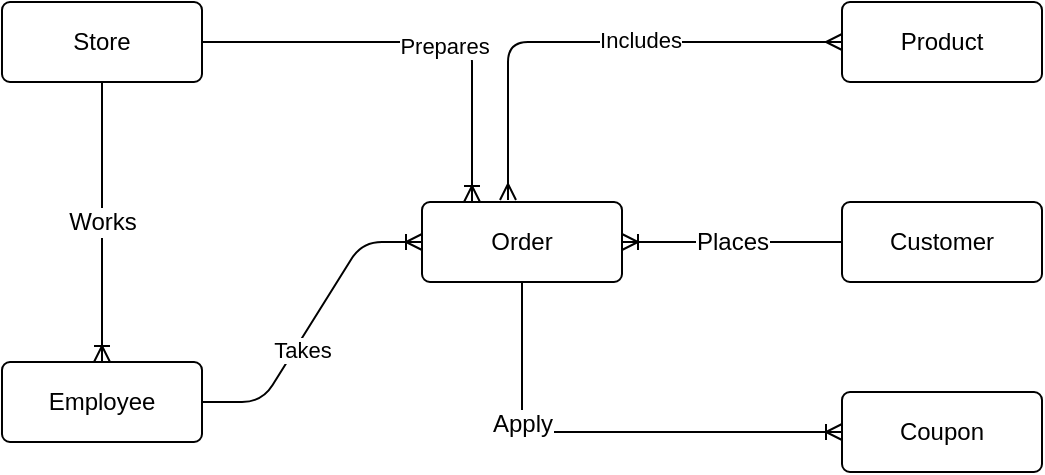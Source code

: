 <mxfile>
    <diagram id="4qfIbH3xcvcXN2LvX7ne" name="ConceptualModel">
        <mxGraphModel dx="513" dy="528" grid="1" gridSize="10" guides="1" tooltips="1" connect="1" arrows="1" fold="1" page="1" pageScale="1" pageWidth="1100" pageHeight="850" math="0" shadow="0">
            <root>
                <mxCell id="0"/>
                <mxCell id="1" parent="0"/>
                <mxCell id="3" value="Product" style="rounded=1;arcSize=10;whiteSpace=wrap;html=1;align=center;" parent="1" vertex="1">
                    <mxGeometry x="680" y="190" width="100" height="40" as="geometry"/>
                </mxCell>
                <mxCell id="4" value="Coupon" style="rounded=1;arcSize=10;whiteSpace=wrap;html=1;align=center;" parent="1" vertex="1">
                    <mxGeometry x="680" y="385" width="100" height="40" as="geometry"/>
                </mxCell>
                <mxCell id="5" value="Order" style="rounded=1;arcSize=10;whiteSpace=wrap;html=1;align=center;" parent="1" vertex="1">
                    <mxGeometry x="470" y="290" width="100" height="40" as="geometry"/>
                </mxCell>
                <mxCell id="6" value="Customer" style="rounded=1;arcSize=10;whiteSpace=wrap;html=1;align=center;" parent="1" vertex="1">
                    <mxGeometry x="680" y="290" width="100" height="40" as="geometry"/>
                </mxCell>
                <mxCell id="7" value="Employee" style="rounded=1;arcSize=10;whiteSpace=wrap;html=1;align=center;" parent="1" vertex="1">
                    <mxGeometry x="260" y="370" width="100" height="40" as="geometry"/>
                </mxCell>
                <mxCell id="8" value="Store" style="rounded=1;arcSize=10;whiteSpace=wrap;html=1;align=center;" parent="1" vertex="1">
                    <mxGeometry x="260" y="190" width="100" height="40" as="geometry"/>
                </mxCell>
                <mxCell id="22" value="Works" style="edgeStyle=orthogonalEdgeStyle;fontSize=12;html=1;endArrow=ERoneToMany;elbow=vertical;exitX=0.5;exitY=1;exitDx=0;exitDy=0;entryX=0.5;entryY=0;entryDx=0;entryDy=0;" parent="1" source="8" target="7" edge="1">
                    <mxGeometry width="100" height="100" relative="1" as="geometry">
                        <mxPoint x="190" y="410" as="sourcePoint"/>
                        <mxPoint x="290" y="310" as="targetPoint"/>
                    </mxGeometry>
                </mxCell>
                <mxCell id="23" value="Places" style="edgeStyle=orthogonalEdgeStyle;fontSize=12;html=1;endArrow=ERoneToMany;elbow=vertical;exitX=0;exitY=0.5;exitDx=0;exitDy=0;entryX=1;entryY=0.5;entryDx=0;entryDy=0;" parent="1" source="6" target="5" edge="1">
                    <mxGeometry width="100" height="100" relative="1" as="geometry">
                        <mxPoint x="410" y="570" as="sourcePoint"/>
                        <mxPoint x="510" y="470" as="targetPoint"/>
                    </mxGeometry>
                </mxCell>
                <mxCell id="24" value="" style="edgeStyle=entityRelationEdgeStyle;fontSize=12;html=1;endArrow=ERoneToMany;elbow=vertical;" parent="1" source="7" target="5" edge="1">
                    <mxGeometry width="100" height="100" relative="1" as="geometry">
                        <mxPoint x="290" y="470" as="sourcePoint"/>
                        <mxPoint x="390" y="370" as="targetPoint"/>
                    </mxGeometry>
                </mxCell>
                <mxCell id="25" value="Takes" style="edgeLabel;html=1;align=center;verticalAlign=middle;resizable=0;points=[];" parent="24" vertex="1" connectable="0">
                    <mxGeometry x="-0.188" y="-3" relative="1" as="geometry">
                        <mxPoint as="offset"/>
                    </mxGeometry>
                </mxCell>
                <mxCell id="26" value="" style="edgeStyle=orthogonalEdgeStyle;fontSize=12;html=1;endArrow=ERmany;startArrow=ERmany;elbow=vertical;entryX=0;entryY=0.5;entryDx=0;entryDy=0;exitX=0.43;exitY=-0.025;exitDx=0;exitDy=0;exitPerimeter=0;" parent="1" source="5" target="3" edge="1">
                    <mxGeometry width="100" height="100" relative="1" as="geometry">
                        <mxPoint x="590" y="570" as="sourcePoint"/>
                        <mxPoint x="690" y="470" as="targetPoint"/>
                    </mxGeometry>
                </mxCell>
                <mxCell id="27" value="Includes" style="edgeLabel;html=1;align=center;verticalAlign=middle;resizable=0;points=[];" parent="26" vertex="1" connectable="0">
                    <mxGeometry x="0.175" relative="1" as="geometry">
                        <mxPoint y="-1" as="offset"/>
                    </mxGeometry>
                </mxCell>
                <mxCell id="29" value="Apply" style="edgeStyle=orthogonalEdgeStyle;fontSize=12;html=1;endArrow=ERoneToMany;elbow=vertical;exitX=0.5;exitY=1;exitDx=0;exitDy=0;entryX=0;entryY=0.5;entryDx=0;entryDy=0;" parent="1" source="5" target="4" edge="1">
                    <mxGeometry x="-0.4" width="100" height="100" relative="1" as="geometry">
                        <mxPoint x="730" y="439.5" as="sourcePoint"/>
                        <mxPoint x="620" y="439.5" as="targetPoint"/>
                        <Array as="points">
                            <mxPoint x="520" y="405"/>
                        </Array>
                        <mxPoint as="offset"/>
                    </mxGeometry>
                </mxCell>
                <mxCell id="30" value="" style="edgeStyle=orthogonalEdgeStyle;fontSize=12;html=1;endArrow=ERoneToMany;elbow=vertical;exitX=1;exitY=0.5;exitDx=0;exitDy=0;entryX=0.25;entryY=0;entryDx=0;entryDy=0;" parent="1" source="8" target="5" edge="1">
                    <mxGeometry width="100" height="100" relative="1" as="geometry">
                        <mxPoint x="340" y="180" as="sourcePoint"/>
                        <mxPoint x="440" y="80" as="targetPoint"/>
                    </mxGeometry>
                </mxCell>
                <mxCell id="31" value="Prepares" style="edgeLabel;html=1;align=center;verticalAlign=middle;resizable=0;points=[];" parent="30" vertex="1" connectable="0">
                    <mxGeometry x="0.121" y="-2" relative="1" as="geometry">
                        <mxPoint as="offset"/>
                    </mxGeometry>
                </mxCell>
            </root>
        </mxGraphModel>
    </diagram>
    <diagram id="ypLVBIFpzSp5yMA4XZKn" name="ER Diagram 1st Draft">
        <mxGraphModel dx="736" dy="528" grid="1" gridSize="10" guides="1" tooltips="1" connect="1" arrows="1" fold="1" page="1" pageScale="1" pageWidth="1100" pageHeight="850" math="0" shadow="0">
            <root>
                <mxCell id="2Xt9oDfvO0Mxde1B16TR-0"/>
                <mxCell id="2Xt9oDfvO0Mxde1B16TR-1" parent="2Xt9oDfvO0Mxde1B16TR-0"/>
                <mxCell id="2Xt9oDfvO0Mxde1B16TR-2" style="edgeStyle=orthogonalEdgeStyle;html=1;exitX=1;exitY=0.25;exitDx=0;exitDy=0;entryX=0;entryY=0.5;entryDx=0;entryDy=0;endArrow=ERmany;startArrow=none;startFill=0;endFill=0;" parent="2Xt9oDfvO0Mxde1B16TR-1" source="2Xt9oDfvO0Mxde1B16TR-3" target="2Xt9oDfvO0Mxde1B16TR-91" edge="1">
                    <mxGeometry relative="1" as="geometry"/>
                </mxCell>
                <mxCell id="2Xt9oDfvO0Mxde1B16TR-3" value="Employee" style="shape=table;startSize=30;container=1;collapsible=1;childLayout=tableLayout;fixedRows=1;rowLines=0;fontStyle=1;align=center;resizeLast=1;fillColor=#1ba1e2;fontColor=#ffffff;strokeColor=#006EAF;" parent="2Xt9oDfvO0Mxde1B16TR-1" vertex="1">
                    <mxGeometry x="185" y="255" width="180" height="220" as="geometry"/>
                </mxCell>
                <mxCell id="2Xt9oDfvO0Mxde1B16TR-4" value="" style="shape=partialRectangle;collapsible=0;dropTarget=0;pointerEvents=0;fillColor=none;top=0;left=0;bottom=1;right=0;points=[[0,0.5],[1,0.5]];portConstraint=eastwest;" parent="2Xt9oDfvO0Mxde1B16TR-3" vertex="1">
                    <mxGeometry y="30" width="180" height="30" as="geometry"/>
                </mxCell>
                <mxCell id="2Xt9oDfvO0Mxde1B16TR-5" value="PK" style="shape=partialRectangle;connectable=0;fillColor=none;top=0;left=0;bottom=0;right=0;fontStyle=1;overflow=hidden;" parent="2Xt9oDfvO0Mxde1B16TR-4" vertex="1">
                    <mxGeometry width="30" height="30" as="geometry">
                        <mxRectangle width="30" height="30" as="alternateBounds"/>
                    </mxGeometry>
                </mxCell>
                <mxCell id="2Xt9oDfvO0Mxde1B16TR-6" value="EmployeeID" style="shape=partialRectangle;connectable=0;fillColor=none;top=0;left=0;bottom=0;right=0;align=left;spacingLeft=6;fontStyle=5;overflow=hidden;" parent="2Xt9oDfvO0Mxde1B16TR-4" vertex="1">
                    <mxGeometry x="30" width="150" height="30" as="geometry">
                        <mxRectangle width="150" height="30" as="alternateBounds"/>
                    </mxGeometry>
                </mxCell>
                <mxCell id="Yl4ucKuRmNLpqumEUbVW-0" style="shape=partialRectangle;collapsible=0;dropTarget=0;pointerEvents=0;fillColor=none;top=0;left=0;bottom=0;right=0;points=[[0,0.5],[1,0.5]];portConstraint=eastwest;" parent="2Xt9oDfvO0Mxde1B16TR-3" vertex="1">
                    <mxGeometry y="60" width="180" height="30" as="geometry"/>
                </mxCell>
                <mxCell id="Yl4ucKuRmNLpqumEUbVW-1" style="shape=partialRectangle;connectable=0;fillColor=none;top=0;left=0;bottom=0;right=0;editable=1;overflow=hidden;" parent="Yl4ucKuRmNLpqumEUbVW-0" vertex="1">
                    <mxGeometry width="30" height="30" as="geometry">
                        <mxRectangle width="30" height="30" as="alternateBounds"/>
                    </mxGeometry>
                </mxCell>
                <mxCell id="Yl4ucKuRmNLpqumEUbVW-2" value="StoreID" style="shape=partialRectangle;connectable=0;fillColor=none;top=0;left=0;bottom=0;right=0;align=left;spacingLeft=6;overflow=hidden;" parent="Yl4ucKuRmNLpqumEUbVW-0" vertex="1">
                    <mxGeometry x="30" width="150" height="30" as="geometry">
                        <mxRectangle width="150" height="30" as="alternateBounds"/>
                    </mxGeometry>
                </mxCell>
                <mxCell id="2Xt9oDfvO0Mxde1B16TR-10" value="" style="shape=partialRectangle;collapsible=0;dropTarget=0;pointerEvents=0;fillColor=none;top=0;left=0;bottom=0;right=0;points=[[0,0.5],[1,0.5]];portConstraint=eastwest;" parent="2Xt9oDfvO0Mxde1B16TR-3" vertex="1">
                    <mxGeometry y="90" width="180" height="30" as="geometry"/>
                </mxCell>
                <mxCell id="2Xt9oDfvO0Mxde1B16TR-11" value="" style="shape=partialRectangle;connectable=0;fillColor=none;top=0;left=0;bottom=0;right=0;editable=1;overflow=hidden;" parent="2Xt9oDfvO0Mxde1B16TR-10" vertex="1">
                    <mxGeometry width="30" height="30" as="geometry">
                        <mxRectangle width="30" height="30" as="alternateBounds"/>
                    </mxGeometry>
                </mxCell>
                <mxCell id="2Xt9oDfvO0Mxde1B16TR-12" value="FirstName" style="shape=partialRectangle;connectable=0;fillColor=none;top=0;left=0;bottom=0;right=0;align=left;spacingLeft=6;overflow=hidden;" parent="2Xt9oDfvO0Mxde1B16TR-10" vertex="1">
                    <mxGeometry x="30" width="150" height="30" as="geometry">
                        <mxRectangle width="150" height="30" as="alternateBounds"/>
                    </mxGeometry>
                </mxCell>
                <mxCell id="2Xt9oDfvO0Mxde1B16TR-13" style="shape=partialRectangle;collapsible=0;dropTarget=0;pointerEvents=0;fillColor=none;top=0;left=0;bottom=0;right=0;points=[[0,0.5],[1,0.5]];portConstraint=eastwest;" parent="2Xt9oDfvO0Mxde1B16TR-3" vertex="1">
                    <mxGeometry y="120" width="180" height="30" as="geometry"/>
                </mxCell>
                <mxCell id="2Xt9oDfvO0Mxde1B16TR-14" style="shape=partialRectangle;connectable=0;fillColor=none;top=0;left=0;bottom=0;right=0;editable=1;overflow=hidden;" parent="2Xt9oDfvO0Mxde1B16TR-13" vertex="1">
                    <mxGeometry width="30" height="30" as="geometry">
                        <mxRectangle width="30" height="30" as="alternateBounds"/>
                    </mxGeometry>
                </mxCell>
                <mxCell id="2Xt9oDfvO0Mxde1B16TR-15" value="LastName" style="shape=partialRectangle;connectable=0;fillColor=none;top=0;left=0;bottom=0;right=0;align=left;spacingLeft=6;overflow=hidden;" parent="2Xt9oDfvO0Mxde1B16TR-13" vertex="1">
                    <mxGeometry x="30" width="150" height="30" as="geometry">
                        <mxRectangle width="150" height="30" as="alternateBounds"/>
                    </mxGeometry>
                </mxCell>
                <mxCell id="2Xt9oDfvO0Mxde1B16TR-16" value="" style="shape=partialRectangle;collapsible=0;dropTarget=0;pointerEvents=0;fillColor=none;top=0;left=0;bottom=0;right=0;points=[[0,0.5],[1,0.5]];portConstraint=eastwest;" parent="2Xt9oDfvO0Mxde1B16TR-3" vertex="1">
                    <mxGeometry y="150" width="180" height="30" as="geometry"/>
                </mxCell>
                <mxCell id="2Xt9oDfvO0Mxde1B16TR-17" value="" style="shape=partialRectangle;connectable=0;fillColor=none;top=0;left=0;bottom=0;right=0;editable=1;overflow=hidden;" parent="2Xt9oDfvO0Mxde1B16TR-16" vertex="1">
                    <mxGeometry width="30" height="30" as="geometry">
                        <mxRectangle width="30" height="30" as="alternateBounds"/>
                    </mxGeometry>
                </mxCell>
                <mxCell id="2Xt9oDfvO0Mxde1B16TR-18" value="StartDate" style="shape=partialRectangle;connectable=0;fillColor=none;top=0;left=0;bottom=0;right=0;align=left;spacingLeft=6;overflow=hidden;" parent="2Xt9oDfvO0Mxde1B16TR-16" vertex="1">
                    <mxGeometry x="30" width="150" height="30" as="geometry">
                        <mxRectangle width="150" height="30" as="alternateBounds"/>
                    </mxGeometry>
                </mxCell>
                <mxCell id="2Xt9oDfvO0Mxde1B16TR-19" value="" style="shape=partialRectangle;collapsible=0;dropTarget=0;pointerEvents=0;fillColor=none;top=0;left=0;bottom=0;right=0;points=[[0,0.5],[1,0.5]];portConstraint=eastwest;" parent="2Xt9oDfvO0Mxde1B16TR-3" vertex="1">
                    <mxGeometry y="180" width="180" height="30" as="geometry"/>
                </mxCell>
                <mxCell id="2Xt9oDfvO0Mxde1B16TR-20" value="" style="shape=partialRectangle;connectable=0;fillColor=none;top=0;left=0;bottom=0;right=0;editable=1;overflow=hidden;" parent="2Xt9oDfvO0Mxde1B16TR-19" vertex="1">
                    <mxGeometry width="30" height="30" as="geometry">
                        <mxRectangle width="30" height="30" as="alternateBounds"/>
                    </mxGeometry>
                </mxCell>
                <mxCell id="2Xt9oDfvO0Mxde1B16TR-21" value="TerminationDate" style="shape=partialRectangle;connectable=0;fillColor=none;top=0;left=0;bottom=0;right=0;align=left;spacingLeft=6;overflow=hidden;" parent="2Xt9oDfvO0Mxde1B16TR-19" vertex="1">
                    <mxGeometry x="30" width="150" height="30" as="geometry">
                        <mxRectangle width="150" height="30" as="alternateBounds"/>
                    </mxGeometry>
                </mxCell>
                <mxCell id="2Xt9oDfvO0Mxde1B16TR-22" value="Store" style="shape=table;startSize=30;container=1;collapsible=1;childLayout=tableLayout;fixedRows=1;rowLines=0;fontStyle=1;align=center;resizeLast=1;" parent="2Xt9oDfvO0Mxde1B16TR-1" vertex="1">
                    <mxGeometry x="185" y="535" width="180.0" height="100" as="geometry"/>
                </mxCell>
                <mxCell id="2Xt9oDfvO0Mxde1B16TR-23" value="" style="shape=partialRectangle;collapsible=0;dropTarget=0;pointerEvents=0;fillColor=none;top=0;left=0;bottom=1;right=0;points=[[0,0.5],[1,0.5]];portConstraint=eastwest;" parent="2Xt9oDfvO0Mxde1B16TR-22" vertex="1">
                    <mxGeometry y="30" width="180.0" height="30" as="geometry"/>
                </mxCell>
                <mxCell id="2Xt9oDfvO0Mxde1B16TR-24" value="PK" style="shape=partialRectangle;connectable=0;fillColor=none;top=0;left=0;bottom=0;right=0;fontStyle=1;overflow=hidden;" parent="2Xt9oDfvO0Mxde1B16TR-23" vertex="1">
                    <mxGeometry width="30" height="30" as="geometry">
                        <mxRectangle width="30" height="30" as="alternateBounds"/>
                    </mxGeometry>
                </mxCell>
                <mxCell id="2Xt9oDfvO0Mxde1B16TR-25" value="StoreID" style="shape=partialRectangle;connectable=0;fillColor=none;top=0;left=0;bottom=0;right=0;align=left;spacingLeft=6;fontStyle=5;overflow=hidden;" parent="2Xt9oDfvO0Mxde1B16TR-23" vertex="1">
                    <mxGeometry x="30" width="150.0" height="30" as="geometry">
                        <mxRectangle width="150.0" height="30" as="alternateBounds"/>
                    </mxGeometry>
                </mxCell>
                <mxCell id="2Xt9oDfvO0Mxde1B16TR-26" value="" style="shape=partialRectangle;collapsible=0;dropTarget=0;pointerEvents=0;fillColor=none;top=0;left=0;bottom=0;right=0;points=[[0,0.5],[1,0.5]];portConstraint=eastwest;" parent="2Xt9oDfvO0Mxde1B16TR-22" vertex="1">
                    <mxGeometry y="60" width="180.0" height="30" as="geometry"/>
                </mxCell>
                <mxCell id="2Xt9oDfvO0Mxde1B16TR-27" value="UK" style="shape=partialRectangle;connectable=0;fillColor=none;top=0;left=0;bottom=0;right=0;editable=1;overflow=hidden;" parent="2Xt9oDfvO0Mxde1B16TR-26" vertex="1">
                    <mxGeometry width="30" height="30" as="geometry">
                        <mxRectangle width="30" height="30" as="alternateBounds"/>
                    </mxGeometry>
                </mxCell>
                <mxCell id="2Xt9oDfvO0Mxde1B16TR-28" value="StoreName" style="shape=partialRectangle;connectable=0;fillColor=none;top=0;left=0;bottom=0;right=0;align=left;spacingLeft=6;overflow=hidden;" parent="2Xt9oDfvO0Mxde1B16TR-26" vertex="1">
                    <mxGeometry x="30" width="150.0" height="30" as="geometry">
                        <mxRectangle width="150.0" height="30" as="alternateBounds"/>
                    </mxGeometry>
                </mxCell>
                <mxCell id="2Xt9oDfvO0Mxde1B16TR-29" value="Customer" style="shape=table;startSize=30;container=1;collapsible=1;childLayout=tableLayout;fixedRows=1;rowLines=0;fontStyle=1;align=center;resizeLast=1;" parent="2Xt9oDfvO0Mxde1B16TR-1" vertex="1">
                    <mxGeometry x="795" y="75" width="180" height="280" as="geometry"/>
                </mxCell>
                <mxCell id="2Xt9oDfvO0Mxde1B16TR-30" value="" style="shape=partialRectangle;collapsible=0;dropTarget=0;pointerEvents=0;fillColor=none;top=0;left=0;bottom=1;right=0;points=[[0,0.5],[1,0.5]];portConstraint=eastwest;" parent="2Xt9oDfvO0Mxde1B16TR-29" vertex="1">
                    <mxGeometry y="30" width="180" height="30" as="geometry"/>
                </mxCell>
                <mxCell id="2Xt9oDfvO0Mxde1B16TR-31" value="PK" style="shape=partialRectangle;connectable=0;fillColor=none;top=0;left=0;bottom=0;right=0;fontStyle=1;overflow=hidden;" parent="2Xt9oDfvO0Mxde1B16TR-30" vertex="1">
                    <mxGeometry width="30" height="30" as="geometry">
                        <mxRectangle width="30" height="30" as="alternateBounds"/>
                    </mxGeometry>
                </mxCell>
                <mxCell id="2Xt9oDfvO0Mxde1B16TR-32" value="CustomerID" style="shape=partialRectangle;connectable=0;fillColor=none;top=0;left=0;bottom=0;right=0;align=left;spacingLeft=6;fontStyle=5;overflow=hidden;" parent="2Xt9oDfvO0Mxde1B16TR-30" vertex="1">
                    <mxGeometry x="30" width="150" height="30" as="geometry">
                        <mxRectangle width="150" height="30" as="alternateBounds"/>
                    </mxGeometry>
                </mxCell>
                <mxCell id="2Xt9oDfvO0Mxde1B16TR-33" value="" style="shape=partialRectangle;collapsible=0;dropTarget=0;pointerEvents=0;fillColor=none;top=0;left=0;bottom=0;right=0;points=[[0,0.5],[1,0.5]];portConstraint=eastwest;" parent="2Xt9oDfvO0Mxde1B16TR-29" vertex="1">
                    <mxGeometry y="60" width="180" height="30" as="geometry"/>
                </mxCell>
                <mxCell id="2Xt9oDfvO0Mxde1B16TR-34" value="" style="shape=partialRectangle;connectable=0;fillColor=none;top=0;left=0;bottom=0;right=0;editable=1;overflow=hidden;" parent="2Xt9oDfvO0Mxde1B16TR-33" vertex="1">
                    <mxGeometry width="30" height="30" as="geometry">
                        <mxRectangle width="30" height="30" as="alternateBounds"/>
                    </mxGeometry>
                </mxCell>
                <mxCell id="2Xt9oDfvO0Mxde1B16TR-35" value="PhoneNumber" style="shape=partialRectangle;connectable=0;fillColor=none;top=0;left=0;bottom=0;right=0;align=left;spacingLeft=6;overflow=hidden;" parent="2Xt9oDfvO0Mxde1B16TR-33" vertex="1">
                    <mxGeometry x="30" width="150" height="30" as="geometry">
                        <mxRectangle width="150" height="30" as="alternateBounds"/>
                    </mxGeometry>
                </mxCell>
                <mxCell id="2Xt9oDfvO0Mxde1B16TR-36" value="" style="shape=partialRectangle;collapsible=0;dropTarget=0;pointerEvents=0;fillColor=none;top=0;left=0;bottom=0;right=0;points=[[0,0.5],[1,0.5]];portConstraint=eastwest;" parent="2Xt9oDfvO0Mxde1B16TR-29" vertex="1">
                    <mxGeometry y="90" width="180" height="30" as="geometry"/>
                </mxCell>
                <mxCell id="2Xt9oDfvO0Mxde1B16TR-37" value="" style="shape=partialRectangle;connectable=0;fillColor=none;top=0;left=0;bottom=0;right=0;editable=1;overflow=hidden;" parent="2Xt9oDfvO0Mxde1B16TR-36" vertex="1">
                    <mxGeometry width="30" height="30" as="geometry">
                        <mxRectangle width="30" height="30" as="alternateBounds"/>
                    </mxGeometry>
                </mxCell>
                <mxCell id="2Xt9oDfvO0Mxde1B16TR-38" value="Email" style="shape=partialRectangle;connectable=0;fillColor=none;top=0;left=0;bottom=0;right=0;align=left;spacingLeft=6;overflow=hidden;" parent="2Xt9oDfvO0Mxde1B16TR-36" vertex="1">
                    <mxGeometry x="30" width="150" height="30" as="geometry">
                        <mxRectangle width="150" height="30" as="alternateBounds"/>
                    </mxGeometry>
                </mxCell>
                <mxCell id="2Xt9oDfvO0Mxde1B16TR-39" style="shape=partialRectangle;collapsible=0;dropTarget=0;pointerEvents=0;fillColor=none;top=0;left=0;bottom=0;right=0;points=[[0,0.5],[1,0.5]];portConstraint=eastwest;" parent="2Xt9oDfvO0Mxde1B16TR-29" vertex="1">
                    <mxGeometry y="120" width="180" height="30" as="geometry"/>
                </mxCell>
                <mxCell id="2Xt9oDfvO0Mxde1B16TR-40" style="shape=partialRectangle;connectable=0;fillColor=none;top=0;left=0;bottom=0;right=0;editable=1;overflow=hidden;" parent="2Xt9oDfvO0Mxde1B16TR-39" vertex="1">
                    <mxGeometry width="30" height="30" as="geometry">
                        <mxRectangle width="30" height="30" as="alternateBounds"/>
                    </mxGeometry>
                </mxCell>
                <mxCell id="2Xt9oDfvO0Mxde1B16TR-41" value="LastName" style="shape=partialRectangle;connectable=0;fillColor=none;top=0;left=0;bottom=0;right=0;align=left;spacingLeft=6;overflow=hidden;" parent="2Xt9oDfvO0Mxde1B16TR-39" vertex="1">
                    <mxGeometry x="30" width="150" height="30" as="geometry">
                        <mxRectangle width="150" height="30" as="alternateBounds"/>
                    </mxGeometry>
                </mxCell>
                <mxCell id="2Xt9oDfvO0Mxde1B16TR-42" value="" style="shape=partialRectangle;collapsible=0;dropTarget=0;pointerEvents=0;fillColor=none;top=0;left=0;bottom=0;right=0;points=[[0,0.5],[1,0.5]];portConstraint=eastwest;" parent="2Xt9oDfvO0Mxde1B16TR-29" vertex="1">
                    <mxGeometry y="150" width="180" height="30" as="geometry"/>
                </mxCell>
                <mxCell id="2Xt9oDfvO0Mxde1B16TR-43" value="" style="shape=partialRectangle;connectable=0;fillColor=none;top=0;left=0;bottom=0;right=0;editable=1;overflow=hidden;" parent="2Xt9oDfvO0Mxde1B16TR-42" vertex="1">
                    <mxGeometry width="30" height="30" as="geometry">
                        <mxRectangle width="30" height="30" as="alternateBounds"/>
                    </mxGeometry>
                </mxCell>
                <mxCell id="2Xt9oDfvO0Mxde1B16TR-44" value="StreetAddress" style="shape=partialRectangle;connectable=0;fillColor=none;top=0;left=0;bottom=0;right=0;align=left;spacingLeft=6;overflow=hidden;" parent="2Xt9oDfvO0Mxde1B16TR-42" vertex="1">
                    <mxGeometry x="30" width="150" height="30" as="geometry">
                        <mxRectangle width="150" height="30" as="alternateBounds"/>
                    </mxGeometry>
                </mxCell>
                <mxCell id="2Xt9oDfvO0Mxde1B16TR-45" value="" style="shape=partialRectangle;collapsible=0;dropTarget=0;pointerEvents=0;fillColor=none;top=0;left=0;bottom=0;right=0;points=[[0,0.5],[1,0.5]];portConstraint=eastwest;" parent="2Xt9oDfvO0Mxde1B16TR-29" vertex="1">
                    <mxGeometry y="180" width="180" height="30" as="geometry"/>
                </mxCell>
                <mxCell id="2Xt9oDfvO0Mxde1B16TR-46" value="" style="shape=partialRectangle;connectable=0;fillColor=none;top=0;left=0;bottom=0;right=0;editable=1;overflow=hidden;" parent="2Xt9oDfvO0Mxde1B16TR-45" vertex="1">
                    <mxGeometry width="30" height="30" as="geometry">
                        <mxRectangle width="30" height="30" as="alternateBounds"/>
                    </mxGeometry>
                </mxCell>
                <mxCell id="2Xt9oDfvO0Mxde1B16TR-47" value="City   " style="shape=partialRectangle;connectable=0;fillColor=none;top=0;left=0;bottom=0;right=0;align=left;spacingLeft=6;overflow=hidden;" parent="2Xt9oDfvO0Mxde1B16TR-45" vertex="1">
                    <mxGeometry x="30" width="150" height="30" as="geometry">
                        <mxRectangle width="150" height="30" as="alternateBounds"/>
                    </mxGeometry>
                </mxCell>
                <mxCell id="2Xt9oDfvO0Mxde1B16TR-48" value="" style="shape=partialRectangle;collapsible=0;dropTarget=0;pointerEvents=0;fillColor=none;top=0;left=0;bottom=0;right=0;points=[[0,0.5],[1,0.5]];portConstraint=eastwest;" parent="2Xt9oDfvO0Mxde1B16TR-29" vertex="1">
                    <mxGeometry y="210" width="180" height="30" as="geometry"/>
                </mxCell>
                <mxCell id="2Xt9oDfvO0Mxde1B16TR-49" value="" style="shape=partialRectangle;connectable=0;fillColor=none;top=0;left=0;bottom=0;right=0;editable=1;overflow=hidden;" parent="2Xt9oDfvO0Mxde1B16TR-48" vertex="1">
                    <mxGeometry width="30" height="30" as="geometry">
                        <mxRectangle width="30" height="30" as="alternateBounds"/>
                    </mxGeometry>
                </mxCell>
                <mxCell id="2Xt9oDfvO0Mxde1B16TR-50" value="StateProvidence" style="shape=partialRectangle;connectable=0;fillColor=none;top=0;left=0;bottom=0;right=0;align=left;spacingLeft=6;overflow=hidden;" parent="2Xt9oDfvO0Mxde1B16TR-48" vertex="1">
                    <mxGeometry x="30" width="150" height="30" as="geometry">
                        <mxRectangle width="150" height="30" as="alternateBounds"/>
                    </mxGeometry>
                </mxCell>
                <mxCell id="2Xt9oDfvO0Mxde1B16TR-51" value="" style="shape=partialRectangle;collapsible=0;dropTarget=0;pointerEvents=0;fillColor=none;top=0;left=0;bottom=0;right=0;points=[[0,0.5],[1,0.5]];portConstraint=eastwest;" parent="2Xt9oDfvO0Mxde1B16TR-29" vertex="1">
                    <mxGeometry y="240" width="180" height="30" as="geometry"/>
                </mxCell>
                <mxCell id="2Xt9oDfvO0Mxde1B16TR-52" value="" style="shape=partialRectangle;connectable=0;fillColor=none;top=0;left=0;bottom=0;right=0;editable=1;overflow=hidden;" parent="2Xt9oDfvO0Mxde1B16TR-51" vertex="1">
                    <mxGeometry width="30" height="30" as="geometry">
                        <mxRectangle width="30" height="30" as="alternateBounds"/>
                    </mxGeometry>
                </mxCell>
                <mxCell id="2Xt9oDfvO0Mxde1B16TR-53" value="PostalCode" style="shape=partialRectangle;connectable=0;fillColor=none;top=0;left=0;bottom=0;right=0;align=left;spacingLeft=6;overflow=hidden;" parent="2Xt9oDfvO0Mxde1B16TR-51" vertex="1">
                    <mxGeometry x="30" width="150" height="30" as="geometry">
                        <mxRectangle width="150" height="30" as="alternateBounds"/>
                    </mxGeometry>
                </mxCell>
                <mxCell id="2Xt9oDfvO0Mxde1B16TR-54" value="Product" style="shape=table;startSize=30;container=1;collapsible=1;childLayout=tableLayout;fixedRows=1;rowLines=0;fontStyle=1;align=center;resizeLast=1;" parent="2Xt9oDfvO0Mxde1B16TR-1" vertex="1">
                    <mxGeometry x="795" y="615" width="180" height="160" as="geometry"/>
                </mxCell>
                <mxCell id="2Xt9oDfvO0Mxde1B16TR-55" value="" style="shape=partialRectangle;collapsible=0;dropTarget=0;pointerEvents=0;fillColor=none;top=0;left=0;bottom=1;right=0;points=[[0,0.5],[1,0.5]];portConstraint=eastwest;" parent="2Xt9oDfvO0Mxde1B16TR-54" vertex="1">
                    <mxGeometry y="30" width="180" height="30" as="geometry"/>
                </mxCell>
                <mxCell id="2Xt9oDfvO0Mxde1B16TR-56" value="PK" style="shape=partialRectangle;connectable=0;fillColor=none;top=0;left=0;bottom=0;right=0;fontStyle=1;overflow=hidden;" parent="2Xt9oDfvO0Mxde1B16TR-55" vertex="1">
                    <mxGeometry width="30" height="30" as="geometry">
                        <mxRectangle width="30" height="30" as="alternateBounds"/>
                    </mxGeometry>
                </mxCell>
                <mxCell id="2Xt9oDfvO0Mxde1B16TR-57" value="ProductID" style="shape=partialRectangle;connectable=0;fillColor=none;top=0;left=0;bottom=0;right=0;align=left;spacingLeft=6;fontStyle=5;overflow=hidden;" parent="2Xt9oDfvO0Mxde1B16TR-55" vertex="1">
                    <mxGeometry x="30" width="150" height="30" as="geometry">
                        <mxRectangle width="150" height="30" as="alternateBounds"/>
                    </mxGeometry>
                </mxCell>
                <mxCell id="2Xt9oDfvO0Mxde1B16TR-58" value="" style="shape=partialRectangle;collapsible=0;dropTarget=0;pointerEvents=0;fillColor=none;top=0;left=0;bottom=0;right=0;points=[[0,0.5],[1,0.5]];portConstraint=eastwest;" parent="2Xt9oDfvO0Mxde1B16TR-54" vertex="1">
                    <mxGeometry y="60" width="180" height="30" as="geometry"/>
                </mxCell>
                <mxCell id="2Xt9oDfvO0Mxde1B16TR-59" value="UK" style="shape=partialRectangle;connectable=0;fillColor=none;top=0;left=0;bottom=0;right=0;editable=1;overflow=hidden;" parent="2Xt9oDfvO0Mxde1B16TR-58" vertex="1">
                    <mxGeometry width="30" height="30" as="geometry">
                        <mxRectangle width="30" height="30" as="alternateBounds"/>
                    </mxGeometry>
                </mxCell>
                <mxCell id="2Xt9oDfvO0Mxde1B16TR-60" value="ProducttName" style="shape=partialRectangle;connectable=0;fillColor=none;top=0;left=0;bottom=0;right=0;align=left;spacingLeft=6;overflow=hidden;" parent="2Xt9oDfvO0Mxde1B16TR-58" vertex="1">
                    <mxGeometry x="30" width="150" height="30" as="geometry">
                        <mxRectangle width="150" height="30" as="alternateBounds"/>
                    </mxGeometry>
                </mxCell>
                <mxCell id="2Xt9oDfvO0Mxde1B16TR-61" style="shape=partialRectangle;collapsible=0;dropTarget=0;pointerEvents=0;fillColor=none;top=0;left=0;bottom=0;right=0;points=[[0,0.5],[1,0.5]];portConstraint=eastwest;" parent="2Xt9oDfvO0Mxde1B16TR-54" vertex="1">
                    <mxGeometry y="90" width="180" height="30" as="geometry"/>
                </mxCell>
                <mxCell id="2Xt9oDfvO0Mxde1B16TR-62" style="shape=partialRectangle;connectable=0;fillColor=none;top=0;left=0;bottom=0;right=0;editable=1;overflow=hidden;" parent="2Xt9oDfvO0Mxde1B16TR-61" vertex="1">
                    <mxGeometry width="30" height="30" as="geometry">
                        <mxRectangle width="30" height="30" as="alternateBounds"/>
                    </mxGeometry>
                </mxCell>
                <mxCell id="2Xt9oDfvO0Mxde1B16TR-63" value="ProductType" style="shape=partialRectangle;connectable=0;fillColor=none;top=0;left=0;bottom=0;right=0;align=left;spacingLeft=6;overflow=hidden;" parent="2Xt9oDfvO0Mxde1B16TR-61" vertex="1">
                    <mxGeometry x="30" width="150" height="30" as="geometry">
                        <mxRectangle width="150" height="30" as="alternateBounds"/>
                    </mxGeometry>
                </mxCell>
                <mxCell id="2Xt9oDfvO0Mxde1B16TR-64" value="" style="shape=partialRectangle;collapsible=0;dropTarget=0;pointerEvents=0;fillColor=none;top=0;left=0;bottom=0;right=0;points=[[0,0.5],[1,0.5]];portConstraint=eastwest;" parent="2Xt9oDfvO0Mxde1B16TR-54" vertex="1">
                    <mxGeometry y="120" width="180" height="30" as="geometry"/>
                </mxCell>
                <mxCell id="2Xt9oDfvO0Mxde1B16TR-65" value="" style="shape=partialRectangle;connectable=0;fillColor=none;top=0;left=0;bottom=0;right=0;editable=1;overflow=hidden;" parent="2Xt9oDfvO0Mxde1B16TR-64" vertex="1">
                    <mxGeometry width="30" height="30" as="geometry">
                        <mxRectangle width="30" height="30" as="alternateBounds"/>
                    </mxGeometry>
                </mxCell>
                <mxCell id="2Xt9oDfvO0Mxde1B16TR-66" value="Price" style="shape=partialRectangle;connectable=0;fillColor=none;top=0;left=0;bottom=0;right=0;align=left;spacingLeft=6;overflow=hidden;" parent="2Xt9oDfvO0Mxde1B16TR-64" vertex="1">
                    <mxGeometry x="30" width="150" height="30" as="geometry">
                        <mxRectangle width="150" height="30" as="alternateBounds"/>
                    </mxGeometry>
                </mxCell>
                <mxCell id="2Xt9oDfvO0Mxde1B16TR-67" value="Coupon" style="shape=table;startSize=30;container=1;collapsible=1;childLayout=tableLayout;fixedRows=1;rowLines=0;fontStyle=1;align=center;resizeLast=1;" parent="2Xt9oDfvO0Mxde1B16TR-1" vertex="1">
                    <mxGeometry x="795" y="395" width="180" height="190" as="geometry"/>
                </mxCell>
                <mxCell id="2Xt9oDfvO0Mxde1B16TR-68" value="" style="shape=partialRectangle;collapsible=0;dropTarget=0;pointerEvents=0;fillColor=none;top=0;left=0;bottom=1;right=0;points=[[0,0.5],[1,0.5]];portConstraint=eastwest;" parent="2Xt9oDfvO0Mxde1B16TR-67" vertex="1">
                    <mxGeometry y="30" width="180" height="30" as="geometry"/>
                </mxCell>
                <mxCell id="2Xt9oDfvO0Mxde1B16TR-69" value="PK" style="shape=partialRectangle;connectable=0;fillColor=none;top=0;left=0;bottom=0;right=0;fontStyle=1;overflow=hidden;" parent="2Xt9oDfvO0Mxde1B16TR-68" vertex="1">
                    <mxGeometry width="30" height="30" as="geometry">
                        <mxRectangle width="30" height="30" as="alternateBounds"/>
                    </mxGeometry>
                </mxCell>
                <mxCell id="2Xt9oDfvO0Mxde1B16TR-70" value="CouponID" style="shape=partialRectangle;connectable=0;fillColor=none;top=0;left=0;bottom=0;right=0;align=left;spacingLeft=6;fontStyle=5;overflow=hidden;" parent="2Xt9oDfvO0Mxde1B16TR-68" vertex="1">
                    <mxGeometry x="30" width="150" height="30" as="geometry">
                        <mxRectangle width="150" height="30" as="alternateBounds"/>
                    </mxGeometry>
                </mxCell>
                <mxCell id="2Xt9oDfvO0Mxde1B16TR-71" value="" style="shape=partialRectangle;collapsible=0;dropTarget=0;pointerEvents=0;fillColor=none;top=0;left=0;bottom=0;right=0;points=[[0,0.5],[1,0.5]];portConstraint=eastwest;" parent="2Xt9oDfvO0Mxde1B16TR-67" vertex="1">
                    <mxGeometry y="60" width="180" height="30" as="geometry"/>
                </mxCell>
                <mxCell id="2Xt9oDfvO0Mxde1B16TR-72" value="UK" style="shape=partialRectangle;connectable=0;fillColor=none;top=0;left=0;bottom=0;right=0;editable=1;overflow=hidden;" parent="2Xt9oDfvO0Mxde1B16TR-71" vertex="1">
                    <mxGeometry width="30" height="30" as="geometry">
                        <mxRectangle width="30" height="30" as="alternateBounds"/>
                    </mxGeometry>
                </mxCell>
                <mxCell id="2Xt9oDfvO0Mxde1B16TR-73" value="CouponName" style="shape=partialRectangle;connectable=0;fillColor=none;top=0;left=0;bottom=0;right=0;align=left;spacingLeft=6;overflow=hidden;" parent="2Xt9oDfvO0Mxde1B16TR-71" vertex="1">
                    <mxGeometry x="30" width="150" height="30" as="geometry">
                        <mxRectangle width="150" height="30" as="alternateBounds"/>
                    </mxGeometry>
                </mxCell>
                <mxCell id="2Xt9oDfvO0Mxde1B16TR-74" style="shape=partialRectangle;collapsible=0;dropTarget=0;pointerEvents=0;fillColor=none;top=0;left=0;bottom=0;right=0;points=[[0,0.5],[1,0.5]];portConstraint=eastwest;" parent="2Xt9oDfvO0Mxde1B16TR-67" vertex="1">
                    <mxGeometry y="90" width="180" height="30" as="geometry"/>
                </mxCell>
                <mxCell id="2Xt9oDfvO0Mxde1B16TR-75" style="shape=partialRectangle;connectable=0;fillColor=none;top=0;left=0;bottom=0;right=0;editable=1;overflow=hidden;" parent="2Xt9oDfvO0Mxde1B16TR-74" vertex="1">
                    <mxGeometry width="30" height="30" as="geometry">
                        <mxRectangle width="30" height="30" as="alternateBounds"/>
                    </mxGeometry>
                </mxCell>
                <mxCell id="2Xt9oDfvO0Mxde1B16TR-76" value="Description" style="shape=partialRectangle;connectable=0;fillColor=none;top=0;left=0;bottom=0;right=0;align=left;spacingLeft=6;overflow=hidden;" parent="2Xt9oDfvO0Mxde1B16TR-74" vertex="1">
                    <mxGeometry x="30" width="150" height="30" as="geometry">
                        <mxRectangle width="150" height="30" as="alternateBounds"/>
                    </mxGeometry>
                </mxCell>
                <mxCell id="2Xt9oDfvO0Mxde1B16TR-77" value="" style="shape=partialRectangle;collapsible=0;dropTarget=0;pointerEvents=0;fillColor=none;top=0;left=0;bottom=0;right=0;points=[[0,0.5],[1,0.5]];portConstraint=eastwest;" parent="2Xt9oDfvO0Mxde1B16TR-67" vertex="1">
                    <mxGeometry y="120" width="180" height="30" as="geometry"/>
                </mxCell>
                <mxCell id="2Xt9oDfvO0Mxde1B16TR-78" value="" style="shape=partialRectangle;connectable=0;fillColor=none;top=0;left=0;bottom=0;right=0;editable=1;overflow=hidden;" parent="2Xt9oDfvO0Mxde1B16TR-77" vertex="1">
                    <mxGeometry width="30" height="30" as="geometry">
                        <mxRectangle width="30" height="30" as="alternateBounds"/>
                    </mxGeometry>
                </mxCell>
                <mxCell id="2Xt9oDfvO0Mxde1B16TR-79" value="PercentDiscount" style="shape=partialRectangle;connectable=0;fillColor=none;top=0;left=0;bottom=0;right=0;align=left;spacingLeft=6;overflow=hidden;" parent="2Xt9oDfvO0Mxde1B16TR-77" vertex="1">
                    <mxGeometry x="30" width="150" height="30" as="geometry">
                        <mxRectangle width="150" height="30" as="alternateBounds"/>
                    </mxGeometry>
                </mxCell>
                <mxCell id="2Xt9oDfvO0Mxde1B16TR-80" value="" style="shape=partialRectangle;collapsible=0;dropTarget=0;pointerEvents=0;fillColor=none;top=0;left=0;bottom=0;right=0;points=[[0,0.5],[1,0.5]];portConstraint=eastwest;" parent="2Xt9oDfvO0Mxde1B16TR-67" vertex="1">
                    <mxGeometry y="150" width="180" height="30" as="geometry"/>
                </mxCell>
                <mxCell id="2Xt9oDfvO0Mxde1B16TR-81" value="" style="shape=partialRectangle;connectable=0;fillColor=none;top=0;left=0;bottom=0;right=0;editable=1;overflow=hidden;" parent="2Xt9oDfvO0Mxde1B16TR-80" vertex="1">
                    <mxGeometry width="30" height="30" as="geometry">
                        <mxRectangle width="30" height="30" as="alternateBounds"/>
                    </mxGeometry>
                </mxCell>
                <mxCell id="2Xt9oDfvO0Mxde1B16TR-82" value="ExpiratoinDate" style="shape=partialRectangle;connectable=0;fillColor=none;top=0;left=0;bottom=0;right=0;align=left;spacingLeft=6;overflow=hidden;" parent="2Xt9oDfvO0Mxde1B16TR-80" vertex="1">
                    <mxGeometry x="30" width="150" height="30" as="geometry">
                        <mxRectangle width="150" height="30" as="alternateBounds"/>
                    </mxGeometry>
                </mxCell>
                <mxCell id="2Xt9oDfvO0Mxde1B16TR-84" value="CustomerOrder" style="shape=table;startSize=30;container=1;collapsible=1;childLayout=tableLayout;fixedRows=1;rowLines=0;fontStyle=1;align=center;resizeLast=1;fillColor=#1ba1e2;fontColor=#ffffff;strokeColor=#006EAF;" parent="2Xt9oDfvO0Mxde1B16TR-1" vertex="1">
                    <mxGeometry x="485" y="205" width="180" height="310" as="geometry"/>
                </mxCell>
                <mxCell id="2Xt9oDfvO0Mxde1B16TR-85" value="" style="shape=partialRectangle;collapsible=0;dropTarget=0;pointerEvents=0;fillColor=none;top=0;left=0;bottom=1;right=0;points=[[0,0.5],[1,0.5]];portConstraint=eastwest;" parent="2Xt9oDfvO0Mxde1B16TR-84" vertex="1">
                    <mxGeometry y="30" width="180" height="30" as="geometry"/>
                </mxCell>
                <mxCell id="2Xt9oDfvO0Mxde1B16TR-86" value="PK" style="shape=partialRectangle;connectable=0;fillColor=none;top=0;left=0;bottom=0;right=0;fontStyle=1;overflow=hidden;" parent="2Xt9oDfvO0Mxde1B16TR-85" vertex="1">
                    <mxGeometry width="30" height="30" as="geometry">
                        <mxRectangle width="30" height="30" as="alternateBounds"/>
                    </mxGeometry>
                </mxCell>
                <mxCell id="2Xt9oDfvO0Mxde1B16TR-87" value="CustomerOrderID" style="shape=partialRectangle;connectable=0;fillColor=none;top=0;left=0;bottom=0;right=0;align=left;spacingLeft=6;fontStyle=5;overflow=hidden;" parent="2Xt9oDfvO0Mxde1B16TR-85" vertex="1">
                    <mxGeometry x="30" width="150" height="30" as="geometry">
                        <mxRectangle width="150" height="30" as="alternateBounds"/>
                    </mxGeometry>
                </mxCell>
                <mxCell id="2Xt9oDfvO0Mxde1B16TR-88" value="" style="shape=partialRectangle;collapsible=0;dropTarget=0;pointerEvents=0;fillColor=none;top=0;left=0;bottom=0;right=0;points=[[0,0.5],[1,0.5]];portConstraint=eastwest;" parent="2Xt9oDfvO0Mxde1B16TR-84" vertex="1">
                    <mxGeometry y="60" width="180" height="30" as="geometry"/>
                </mxCell>
                <mxCell id="2Xt9oDfvO0Mxde1B16TR-89" value="FK" style="shape=partialRectangle;connectable=0;fillColor=none;top=0;left=0;bottom=0;right=0;editable=1;overflow=hidden;" parent="2Xt9oDfvO0Mxde1B16TR-88" vertex="1">
                    <mxGeometry width="30" height="30" as="geometry">
                        <mxRectangle width="30" height="30" as="alternateBounds"/>
                    </mxGeometry>
                </mxCell>
                <mxCell id="2Xt9oDfvO0Mxde1B16TR-90" value="CustomerID" style="shape=partialRectangle;connectable=0;fillColor=none;top=0;left=0;bottom=0;right=0;align=left;spacingLeft=6;overflow=hidden;" parent="2Xt9oDfvO0Mxde1B16TR-88" vertex="1">
                    <mxGeometry x="30" width="150" height="30" as="geometry">
                        <mxRectangle width="150" height="30" as="alternateBounds"/>
                    </mxGeometry>
                </mxCell>
                <mxCell id="2Xt9oDfvO0Mxde1B16TR-91" style="shape=partialRectangle;collapsible=0;dropTarget=0;pointerEvents=0;fillColor=none;top=0;left=0;bottom=0;right=0;points=[[0,0.5],[1,0.5]];portConstraint=eastwest;" parent="2Xt9oDfvO0Mxde1B16TR-84" vertex="1">
                    <mxGeometry y="90" width="180" height="30" as="geometry"/>
                </mxCell>
                <mxCell id="2Xt9oDfvO0Mxde1B16TR-92" value="FK" style="shape=partialRectangle;connectable=0;fillColor=none;top=0;left=0;bottom=0;right=0;editable=1;overflow=hidden;" parent="2Xt9oDfvO0Mxde1B16TR-91" vertex="1">
                    <mxGeometry width="30" height="30" as="geometry">
                        <mxRectangle width="30" height="30" as="alternateBounds"/>
                    </mxGeometry>
                </mxCell>
                <mxCell id="2Xt9oDfvO0Mxde1B16TR-93" value="EmployeeID" style="shape=partialRectangle;connectable=0;fillColor=none;top=0;left=0;bottom=0;right=0;align=left;spacingLeft=6;overflow=hidden;" parent="2Xt9oDfvO0Mxde1B16TR-91" vertex="1">
                    <mxGeometry x="30" width="150" height="30" as="geometry">
                        <mxRectangle width="150" height="30" as="alternateBounds"/>
                    </mxGeometry>
                </mxCell>
                <mxCell id="2Xt9oDfvO0Mxde1B16TR-94" value="" style="shape=partialRectangle;collapsible=0;dropTarget=0;pointerEvents=0;fillColor=none;top=0;left=0;bottom=0;right=0;points=[[0,0.5],[1,0.5]];portConstraint=eastwest;" parent="2Xt9oDfvO0Mxde1B16TR-84" vertex="1">
                    <mxGeometry y="120" width="180" height="30" as="geometry"/>
                </mxCell>
                <mxCell id="2Xt9oDfvO0Mxde1B16TR-95" value="FK" style="shape=partialRectangle;connectable=0;fillColor=none;top=0;left=0;bottom=0;right=0;editable=1;overflow=hidden;" parent="2Xt9oDfvO0Mxde1B16TR-94" vertex="1">
                    <mxGeometry width="30" height="30" as="geometry">
                        <mxRectangle width="30" height="30" as="alternateBounds"/>
                    </mxGeometry>
                </mxCell>
                <mxCell id="2Xt9oDfvO0Mxde1B16TR-96" value="StoreID" style="shape=partialRectangle;connectable=0;fillColor=none;top=0;left=0;bottom=0;right=0;align=left;spacingLeft=6;overflow=hidden;" parent="2Xt9oDfvO0Mxde1B16TR-94" vertex="1">
                    <mxGeometry x="30" width="150" height="30" as="geometry">
                        <mxRectangle width="150" height="30" as="alternateBounds"/>
                    </mxGeometry>
                </mxCell>
                <mxCell id="2Xt9oDfvO0Mxde1B16TR-97" value="" style="shape=partialRectangle;collapsible=0;dropTarget=0;pointerEvents=0;fillColor=none;top=0;left=0;bottom=0;right=0;points=[[0,0.5],[1,0.5]];portConstraint=eastwest;" parent="2Xt9oDfvO0Mxde1B16TR-84" vertex="1">
                    <mxGeometry y="150" width="180" height="30" as="geometry"/>
                </mxCell>
                <mxCell id="2Xt9oDfvO0Mxde1B16TR-98" value="" style="shape=partialRectangle;connectable=0;fillColor=none;top=0;left=0;bottom=0;right=0;editable=1;overflow=hidden;" parent="2Xt9oDfvO0Mxde1B16TR-97" vertex="1">
                    <mxGeometry width="30" height="30" as="geometry">
                        <mxRectangle width="30" height="30" as="alternateBounds"/>
                    </mxGeometry>
                </mxCell>
                <mxCell id="2Xt9oDfvO0Mxde1B16TR-99" value="OrderDate" style="shape=partialRectangle;connectable=0;fillColor=none;top=0;left=0;bottom=0;right=0;align=left;spacingLeft=6;overflow=hidden;" parent="2Xt9oDfvO0Mxde1B16TR-97" vertex="1">
                    <mxGeometry x="30" width="150" height="30" as="geometry">
                        <mxRectangle width="150" height="30" as="alternateBounds"/>
                    </mxGeometry>
                </mxCell>
                <mxCell id="2Xt9oDfvO0Mxde1B16TR-100" value="" style="shape=partialRectangle;collapsible=0;dropTarget=0;pointerEvents=0;fillColor=none;top=0;left=0;bottom=0;right=0;points=[[0,0.5],[1,0.5]];portConstraint=eastwest;" parent="2Xt9oDfvO0Mxde1B16TR-84" vertex="1">
                    <mxGeometry y="180" width="180" height="30" as="geometry"/>
                </mxCell>
                <mxCell id="2Xt9oDfvO0Mxde1B16TR-101" value="FK" style="shape=partialRectangle;connectable=0;fillColor=none;top=0;left=0;bottom=0;right=0;editable=1;overflow=hidden;" parent="2Xt9oDfvO0Mxde1B16TR-100" vertex="1">
                    <mxGeometry width="30" height="30" as="geometry">
                        <mxRectangle width="30" height="30" as="alternateBounds"/>
                    </mxGeometry>
                </mxCell>
                <mxCell id="2Xt9oDfvO0Mxde1B16TR-102" value="CouponID" style="shape=partialRectangle;connectable=0;fillColor=none;top=0;left=0;bottom=0;right=0;align=left;spacingLeft=6;overflow=hidden;" parent="2Xt9oDfvO0Mxde1B16TR-100" vertex="1">
                    <mxGeometry x="30" width="150" height="30" as="geometry">
                        <mxRectangle width="150" height="30" as="alternateBounds"/>
                    </mxGeometry>
                </mxCell>
                <mxCell id="dky9sxBk8MVk7pWf0WHk-0" style="shape=partialRectangle;collapsible=0;dropTarget=0;pointerEvents=0;fillColor=none;top=0;left=0;bottom=0;right=0;points=[[0,0.5],[1,0.5]];portConstraint=eastwest;" parent="2Xt9oDfvO0Mxde1B16TR-84" vertex="1">
                    <mxGeometry y="210" width="180" height="30" as="geometry"/>
                </mxCell>
                <mxCell id="dky9sxBk8MVk7pWf0WHk-1" value="FK" style="shape=partialRectangle;connectable=0;fillColor=none;top=0;left=0;bottom=0;right=0;editable=1;overflow=hidden;" parent="dky9sxBk8MVk7pWf0WHk-0" vertex="1">
                    <mxGeometry width="30" height="30" as="geometry">
                        <mxRectangle width="30" height="30" as="alternateBounds"/>
                    </mxGeometry>
                </mxCell>
                <mxCell id="dky9sxBk8MVk7pWf0WHk-2" value="ProductID" style="shape=partialRectangle;connectable=0;fillColor=none;top=0;left=0;bottom=0;right=0;align=left;spacingLeft=6;overflow=hidden;" parent="dky9sxBk8MVk7pWf0WHk-0" vertex="1">
                    <mxGeometry x="30" width="150" height="30" as="geometry">
                        <mxRectangle width="150" height="30" as="alternateBounds"/>
                    </mxGeometry>
                </mxCell>
                <mxCell id="dky9sxBk8MVk7pWf0WHk-3" style="shape=partialRectangle;collapsible=0;dropTarget=0;pointerEvents=0;fillColor=none;top=0;left=0;bottom=0;right=0;points=[[0,0.5],[1,0.5]];portConstraint=eastwest;" parent="2Xt9oDfvO0Mxde1B16TR-84" vertex="1">
                    <mxGeometry y="240" width="180" height="30" as="geometry"/>
                </mxCell>
                <mxCell id="dky9sxBk8MVk7pWf0WHk-4" style="shape=partialRectangle;connectable=0;fillColor=none;top=0;left=0;bottom=0;right=0;editable=1;overflow=hidden;" parent="dky9sxBk8MVk7pWf0WHk-3" vertex="1">
                    <mxGeometry width="30" height="30" as="geometry">
                        <mxRectangle width="30" height="30" as="alternateBounds"/>
                    </mxGeometry>
                </mxCell>
                <mxCell id="dky9sxBk8MVk7pWf0WHk-5" value="Quantity" style="shape=partialRectangle;connectable=0;fillColor=none;top=0;left=0;bottom=0;right=0;align=left;spacingLeft=6;overflow=hidden;" parent="dky9sxBk8MVk7pWf0WHk-3" vertex="1">
                    <mxGeometry x="30" width="150" height="30" as="geometry">
                        <mxRectangle width="150" height="30" as="alternateBounds"/>
                    </mxGeometry>
                </mxCell>
                <mxCell id="dky9sxBk8MVk7pWf0WHk-6" style="shape=partialRectangle;collapsible=0;dropTarget=0;pointerEvents=0;fillColor=none;top=0;left=0;bottom=0;right=0;points=[[0,0.5],[1,0.5]];portConstraint=eastwest;" parent="2Xt9oDfvO0Mxde1B16TR-84" vertex="1">
                    <mxGeometry y="270" width="180" height="30" as="geometry"/>
                </mxCell>
                <mxCell id="dky9sxBk8MVk7pWf0WHk-7" style="shape=partialRectangle;connectable=0;fillColor=none;top=0;left=0;bottom=0;right=0;editable=1;overflow=hidden;" parent="dky9sxBk8MVk7pWf0WHk-6" vertex="1">
                    <mxGeometry width="30" height="30" as="geometry">
                        <mxRectangle width="30" height="30" as="alternateBounds"/>
                    </mxGeometry>
                </mxCell>
                <mxCell id="dky9sxBk8MVk7pWf0WHk-8" value="SpecialInstructions" style="shape=partialRectangle;connectable=0;fillColor=none;top=0;left=0;bottom=0;right=0;align=left;spacingLeft=6;overflow=hidden;" parent="dky9sxBk8MVk7pWf0WHk-6" vertex="1">
                    <mxGeometry x="30" width="150" height="30" as="geometry">
                        <mxRectangle width="150" height="30" as="alternateBounds"/>
                    </mxGeometry>
                </mxCell>
                <mxCell id="2Xt9oDfvO0Mxde1B16TR-120" style="edgeStyle=orthogonalEdgeStyle;html=1;exitX=0;exitY=0.5;exitDx=0;exitDy=0;entryX=1;entryY=0.5;entryDx=0;entryDy=0;endArrow=ERmany;startArrow=none;startFill=0;endFill=0;" parent="2Xt9oDfvO0Mxde1B16TR-1" source="2Xt9oDfvO0Mxde1B16TR-68" target="2Xt9oDfvO0Mxde1B16TR-100" edge="1">
                    <mxGeometry relative="1" as="geometry"/>
                </mxCell>
                <mxCell id="2Xt9oDfvO0Mxde1B16TR-121" style="edgeStyle=orthogonalEdgeStyle;html=1;exitX=0;exitY=0.5;exitDx=0;exitDy=0;entryX=1;entryY=0.5;entryDx=0;entryDy=0;startArrow=none;startFill=0;endArrow=ERmany;endFill=0;" parent="2Xt9oDfvO0Mxde1B16TR-1" source="2Xt9oDfvO0Mxde1B16TR-30" target="2Xt9oDfvO0Mxde1B16TR-88" edge="1">
                    <mxGeometry relative="1" as="geometry"/>
                </mxCell>
                <mxCell id="dky9sxBk8MVk7pWf0WHk-12" value="" style="edgeStyle=orthogonalEdgeStyle;fontSize=12;html=1;endArrow=ERmany;startArrow=ERmany;" parent="2Xt9oDfvO0Mxde1B16TR-1" source="2Xt9oDfvO0Mxde1B16TR-55" target="dky9sxBk8MVk7pWf0WHk-0" edge="1">
                    <mxGeometry width="100" height="100" relative="1" as="geometry">
                        <mxPoint x="265" y="705" as="sourcePoint"/>
                        <mxPoint x="615" y="655" as="targetPoint"/>
                        <Array as="points">
                            <mxPoint x="705" y="660"/>
                            <mxPoint x="705" y="430"/>
                        </Array>
                    </mxGeometry>
                </mxCell>
                <mxCell id="dky9sxBk8MVk7pWf0WHk-32" value="" style="edgeStyle=orthogonalEdgeStyle;fontSize=12;html=1;endArrow=ERmany;" parent="2Xt9oDfvO0Mxde1B16TR-1" source="Yl4ucKuRmNLpqumEUbVW-0" target="2Xt9oDfvO0Mxde1B16TR-23" edge="1">
                    <mxGeometry width="100" height="100" relative="1" as="geometry">
                        <mxPoint x="15" y="515" as="sourcePoint"/>
                        <mxPoint x="45" y="480" as="targetPoint"/>
                        <Array as="points">
                            <mxPoint x="125" y="340"/>
                            <mxPoint x="125" y="580"/>
                        </Array>
                    </mxGeometry>
                </mxCell>
                <mxCell id="Yl4ucKuRmNLpqumEUbVW-3" value="" style="edgeStyle=orthogonalEdgeStyle;fontSize=12;html=1;endArrow=ERmany;" parent="2Xt9oDfvO0Mxde1B16TR-1" source="2Xt9oDfvO0Mxde1B16TR-23" target="2Xt9oDfvO0Mxde1B16TR-94" edge="1">
                    <mxGeometry width="100" height="100" relative="1" as="geometry">
                        <mxPoint x="605" y="605" as="sourcePoint"/>
                        <mxPoint x="405" y="685" as="targetPoint"/>
                    </mxGeometry>
                </mxCell>
            </root>
        </mxGraphModel>
    </diagram>
    <diagram name="ER Diagram 2nd Draft" id="0WV8YNlWzatIGfbHCBPO">
        <mxGraphModel dx="976" dy="528" grid="1" gridSize="10" guides="1" tooltips="1" connect="1" arrows="1" fold="1" page="1" pageScale="1" pageWidth="1100" pageHeight="850" math="0" shadow="0">
            <root>
                <mxCell id="bzbmow_CiuRHzlubjD3K-0"/>
                <mxCell id="bzbmow_CiuRHzlubjD3K-1" parent="bzbmow_CiuRHzlubjD3K-0"/>
                <mxCell id="bzbmow_CiuRHzlubjD3K-2" style="edgeStyle=orthogonalEdgeStyle;html=1;exitX=1;exitY=0.25;exitDx=0;exitDy=0;entryX=0;entryY=0.5;entryDx=0;entryDy=0;endArrow=ERmany;startArrow=none;startFill=0;endFill=0;" parent="bzbmow_CiuRHzlubjD3K-1" source="bzbmow_CiuRHzlubjD3K-3" target="bzbmow_CiuRHzlubjD3K-87" edge="1">
                    <mxGeometry relative="1" as="geometry"/>
                </mxCell>
                <mxCell id="bzbmow_CiuRHzlubjD3K-3" value="Employee" style="shape=table;startSize=30;container=1;collapsible=1;childLayout=tableLayout;fixedRows=1;rowLines=0;fontStyle=1;align=center;resizeLast=1;" parent="bzbmow_CiuRHzlubjD3K-1" vertex="1">
                    <mxGeometry x="290" y="140" width="180" height="130" as="geometry"/>
                </mxCell>
                <mxCell id="bzbmow_CiuRHzlubjD3K-4" value="" style="shape=partialRectangle;collapsible=0;dropTarget=0;pointerEvents=0;fillColor=none;top=0;left=0;bottom=1;right=0;points=[[0,0.5],[1,0.5]];portConstraint=eastwest;" parent="bzbmow_CiuRHzlubjD3K-3" vertex="1">
                    <mxGeometry y="30" width="180" height="30" as="geometry"/>
                </mxCell>
                <mxCell id="bzbmow_CiuRHzlubjD3K-5" value="PK" style="shape=partialRectangle;connectable=0;fillColor=none;top=0;left=0;bottom=0;right=0;fontStyle=1;overflow=hidden;" parent="bzbmow_CiuRHzlubjD3K-4" vertex="1">
                    <mxGeometry width="30" height="30" as="geometry">
                        <mxRectangle width="30" height="30" as="alternateBounds"/>
                    </mxGeometry>
                </mxCell>
                <mxCell id="bzbmow_CiuRHzlubjD3K-6" value="EmployeeID" style="shape=partialRectangle;connectable=0;fillColor=none;top=0;left=0;bottom=0;right=0;align=left;spacingLeft=6;fontStyle=5;overflow=hidden;" parent="bzbmow_CiuRHzlubjD3K-4" vertex="1">
                    <mxGeometry x="30" width="150" height="30" as="geometry">
                        <mxRectangle width="150" height="30" as="alternateBounds"/>
                    </mxGeometry>
                </mxCell>
                <mxCell id="bzbmow_CiuRHzlubjD3K-7" value="" style="shape=partialRectangle;collapsible=0;dropTarget=0;pointerEvents=0;fillColor=none;top=0;left=0;bottom=0;right=0;points=[[0,0.5],[1,0.5]];portConstraint=eastwest;" parent="bzbmow_CiuRHzlubjD3K-3" vertex="1">
                    <mxGeometry y="60" width="180" height="30" as="geometry"/>
                </mxCell>
                <mxCell id="bzbmow_CiuRHzlubjD3K-8" value="" style="shape=partialRectangle;connectable=0;fillColor=none;top=0;left=0;bottom=0;right=0;editable=1;overflow=hidden;" parent="bzbmow_CiuRHzlubjD3K-7" vertex="1">
                    <mxGeometry width="30" height="30" as="geometry">
                        <mxRectangle width="30" height="30" as="alternateBounds"/>
                    </mxGeometry>
                </mxCell>
                <mxCell id="bzbmow_CiuRHzlubjD3K-9" value="FirstName" style="shape=partialRectangle;connectable=0;fillColor=none;top=0;left=0;bottom=0;right=0;align=left;spacingLeft=6;overflow=hidden;" parent="bzbmow_CiuRHzlubjD3K-7" vertex="1">
                    <mxGeometry x="30" width="150" height="30" as="geometry">
                        <mxRectangle width="150" height="30" as="alternateBounds"/>
                    </mxGeometry>
                </mxCell>
                <mxCell id="bzbmow_CiuRHzlubjD3K-10" style="shape=partialRectangle;collapsible=0;dropTarget=0;pointerEvents=0;fillColor=none;top=0;left=0;bottom=0;right=0;points=[[0,0.5],[1,0.5]];portConstraint=eastwest;" parent="bzbmow_CiuRHzlubjD3K-3" vertex="1">
                    <mxGeometry y="90" width="180" height="30" as="geometry"/>
                </mxCell>
                <mxCell id="bzbmow_CiuRHzlubjD3K-11" style="shape=partialRectangle;connectable=0;fillColor=none;top=0;left=0;bottom=0;right=0;editable=1;overflow=hidden;" parent="bzbmow_CiuRHzlubjD3K-10" vertex="1">
                    <mxGeometry width="30" height="30" as="geometry">
                        <mxRectangle width="30" height="30" as="alternateBounds"/>
                    </mxGeometry>
                </mxCell>
                <mxCell id="bzbmow_CiuRHzlubjD3K-12" value="LastName" style="shape=partialRectangle;connectable=0;fillColor=none;top=0;left=0;bottom=0;right=0;align=left;spacingLeft=6;overflow=hidden;" parent="bzbmow_CiuRHzlubjD3K-10" vertex="1">
                    <mxGeometry x="30" width="150" height="30" as="geometry">
                        <mxRectangle width="150" height="30" as="alternateBounds"/>
                    </mxGeometry>
                </mxCell>
                <mxCell id="bzbmow_CiuRHzlubjD3K-19" value="Store" style="shape=table;startSize=30;container=1;collapsible=1;childLayout=tableLayout;fixedRows=1;rowLines=0;fontStyle=1;align=center;resizeLast=1;" parent="bzbmow_CiuRHzlubjD3K-1" vertex="1">
                    <mxGeometry x="290" y="460" width="180.0" height="100" as="geometry"/>
                </mxCell>
                <mxCell id="bzbmow_CiuRHzlubjD3K-20" value="" style="shape=partialRectangle;collapsible=0;dropTarget=0;pointerEvents=0;fillColor=none;top=0;left=0;bottom=1;right=0;points=[[0,0.5],[1,0.5]];portConstraint=eastwest;" parent="bzbmow_CiuRHzlubjD3K-19" vertex="1">
                    <mxGeometry y="30" width="180.0" height="30" as="geometry"/>
                </mxCell>
                <mxCell id="bzbmow_CiuRHzlubjD3K-21" value="PK" style="shape=partialRectangle;connectable=0;fillColor=none;top=0;left=0;bottom=0;right=0;fontStyle=1;overflow=hidden;" parent="bzbmow_CiuRHzlubjD3K-20" vertex="1">
                    <mxGeometry width="30" height="30" as="geometry">
                        <mxRectangle width="30" height="30" as="alternateBounds"/>
                    </mxGeometry>
                </mxCell>
                <mxCell id="bzbmow_CiuRHzlubjD3K-22" value="StoreID" style="shape=partialRectangle;connectable=0;fillColor=none;top=0;left=0;bottom=0;right=0;align=left;spacingLeft=6;fontStyle=5;overflow=hidden;" parent="bzbmow_CiuRHzlubjD3K-20" vertex="1">
                    <mxGeometry x="30" width="150.0" height="30" as="geometry">
                        <mxRectangle width="150.0" height="30" as="alternateBounds"/>
                    </mxGeometry>
                </mxCell>
                <mxCell id="bzbmow_CiuRHzlubjD3K-23" value="" style="shape=partialRectangle;collapsible=0;dropTarget=0;pointerEvents=0;fillColor=none;top=0;left=0;bottom=0;right=0;points=[[0,0.5],[1,0.5]];portConstraint=eastwest;" parent="bzbmow_CiuRHzlubjD3K-19" vertex="1">
                    <mxGeometry y="60" width="180.0" height="30" as="geometry"/>
                </mxCell>
                <mxCell id="bzbmow_CiuRHzlubjD3K-24" value="UK" style="shape=partialRectangle;connectable=0;fillColor=none;top=0;left=0;bottom=0;right=0;editable=1;overflow=hidden;" parent="bzbmow_CiuRHzlubjD3K-23" vertex="1">
                    <mxGeometry width="30" height="30" as="geometry">
                        <mxRectangle width="30" height="30" as="alternateBounds"/>
                    </mxGeometry>
                </mxCell>
                <mxCell id="bzbmow_CiuRHzlubjD3K-25" value="StoreName" style="shape=partialRectangle;connectable=0;fillColor=none;top=0;left=0;bottom=0;right=0;align=left;spacingLeft=6;overflow=hidden;" parent="bzbmow_CiuRHzlubjD3K-23" vertex="1">
                    <mxGeometry x="30" width="150.0" height="30" as="geometry">
                        <mxRectangle width="150.0" height="30" as="alternateBounds"/>
                    </mxGeometry>
                </mxCell>
                <mxCell id="bzbmow_CiuRHzlubjD3K-26" value="Customer" style="shape=table;startSize=30;container=1;collapsible=1;childLayout=tableLayout;fixedRows=1;rowLines=0;fontStyle=1;align=center;resizeLast=1;" parent="bzbmow_CiuRHzlubjD3K-1" vertex="1">
                    <mxGeometry x="890" y="20" width="180" height="280" as="geometry"/>
                </mxCell>
                <mxCell id="bzbmow_CiuRHzlubjD3K-27" value="" style="shape=partialRectangle;collapsible=0;dropTarget=0;pointerEvents=0;fillColor=none;top=0;left=0;bottom=1;right=0;points=[[0,0.5],[1,0.5]];portConstraint=eastwest;" parent="bzbmow_CiuRHzlubjD3K-26" vertex="1">
                    <mxGeometry y="30" width="180" height="30" as="geometry"/>
                </mxCell>
                <mxCell id="bzbmow_CiuRHzlubjD3K-28" value="PK" style="shape=partialRectangle;connectable=0;fillColor=none;top=0;left=0;bottom=0;right=0;fontStyle=1;overflow=hidden;" parent="bzbmow_CiuRHzlubjD3K-27" vertex="1">
                    <mxGeometry width="30" height="30" as="geometry">
                        <mxRectangle width="30" height="30" as="alternateBounds"/>
                    </mxGeometry>
                </mxCell>
                <mxCell id="bzbmow_CiuRHzlubjD3K-29" value="CustomerID" style="shape=partialRectangle;connectable=0;fillColor=none;top=0;left=0;bottom=0;right=0;align=left;spacingLeft=6;fontStyle=5;overflow=hidden;" parent="bzbmow_CiuRHzlubjD3K-27" vertex="1">
                    <mxGeometry x="30" width="150" height="30" as="geometry">
                        <mxRectangle width="150" height="30" as="alternateBounds"/>
                    </mxGeometry>
                </mxCell>
                <mxCell id="bzbmow_CiuRHzlubjD3K-30" value="" style="shape=partialRectangle;collapsible=0;dropTarget=0;pointerEvents=0;fillColor=none;top=0;left=0;bottom=0;right=0;points=[[0,0.5],[1,0.5]];portConstraint=eastwest;" parent="bzbmow_CiuRHzlubjD3K-26" vertex="1">
                    <mxGeometry y="60" width="180" height="30" as="geometry"/>
                </mxCell>
                <mxCell id="bzbmow_CiuRHzlubjD3K-31" value="" style="shape=partialRectangle;connectable=0;fillColor=none;top=0;left=0;bottom=0;right=0;editable=1;overflow=hidden;" parent="bzbmow_CiuRHzlubjD3K-30" vertex="1">
                    <mxGeometry width="30" height="30" as="geometry">
                        <mxRectangle width="30" height="30" as="alternateBounds"/>
                    </mxGeometry>
                </mxCell>
                <mxCell id="bzbmow_CiuRHzlubjD3K-32" value="PhoneNumber" style="shape=partialRectangle;connectable=0;fillColor=none;top=0;left=0;bottom=0;right=0;align=left;spacingLeft=6;overflow=hidden;" parent="bzbmow_CiuRHzlubjD3K-30" vertex="1">
                    <mxGeometry x="30" width="150" height="30" as="geometry">
                        <mxRectangle width="150" height="30" as="alternateBounds"/>
                    </mxGeometry>
                </mxCell>
                <mxCell id="bzbmow_CiuRHzlubjD3K-33" value="" style="shape=partialRectangle;collapsible=0;dropTarget=0;pointerEvents=0;fillColor=none;top=0;left=0;bottom=0;right=0;points=[[0,0.5],[1,0.5]];portConstraint=eastwest;" parent="bzbmow_CiuRHzlubjD3K-26" vertex="1">
                    <mxGeometry y="90" width="180" height="30" as="geometry"/>
                </mxCell>
                <mxCell id="bzbmow_CiuRHzlubjD3K-34" value="" style="shape=partialRectangle;connectable=0;fillColor=none;top=0;left=0;bottom=0;right=0;editable=1;overflow=hidden;" parent="bzbmow_CiuRHzlubjD3K-33" vertex="1">
                    <mxGeometry width="30" height="30" as="geometry">
                        <mxRectangle width="30" height="30" as="alternateBounds"/>
                    </mxGeometry>
                </mxCell>
                <mxCell id="bzbmow_CiuRHzlubjD3K-35" value="Email" style="shape=partialRectangle;connectable=0;fillColor=none;top=0;left=0;bottom=0;right=0;align=left;spacingLeft=6;overflow=hidden;" parent="bzbmow_CiuRHzlubjD3K-33" vertex="1">
                    <mxGeometry x="30" width="150" height="30" as="geometry">
                        <mxRectangle width="150" height="30" as="alternateBounds"/>
                    </mxGeometry>
                </mxCell>
                <mxCell id="bzbmow_CiuRHzlubjD3K-36" style="shape=partialRectangle;collapsible=0;dropTarget=0;pointerEvents=0;fillColor=none;top=0;left=0;bottom=0;right=0;points=[[0,0.5],[1,0.5]];portConstraint=eastwest;" parent="bzbmow_CiuRHzlubjD3K-26" vertex="1">
                    <mxGeometry y="120" width="180" height="30" as="geometry"/>
                </mxCell>
                <mxCell id="bzbmow_CiuRHzlubjD3K-37" style="shape=partialRectangle;connectable=0;fillColor=none;top=0;left=0;bottom=0;right=0;editable=1;overflow=hidden;" parent="bzbmow_CiuRHzlubjD3K-36" vertex="1">
                    <mxGeometry width="30" height="30" as="geometry">
                        <mxRectangle width="30" height="30" as="alternateBounds"/>
                    </mxGeometry>
                </mxCell>
                <mxCell id="bzbmow_CiuRHzlubjD3K-38" value="LastName" style="shape=partialRectangle;connectable=0;fillColor=none;top=0;left=0;bottom=0;right=0;align=left;spacingLeft=6;overflow=hidden;" parent="bzbmow_CiuRHzlubjD3K-36" vertex="1">
                    <mxGeometry x="30" width="150" height="30" as="geometry">
                        <mxRectangle width="150" height="30" as="alternateBounds"/>
                    </mxGeometry>
                </mxCell>
                <mxCell id="bzbmow_CiuRHzlubjD3K-39" value="" style="shape=partialRectangle;collapsible=0;dropTarget=0;pointerEvents=0;fillColor=none;top=0;left=0;bottom=0;right=0;points=[[0,0.5],[1,0.5]];portConstraint=eastwest;" parent="bzbmow_CiuRHzlubjD3K-26" vertex="1">
                    <mxGeometry y="150" width="180" height="30" as="geometry"/>
                </mxCell>
                <mxCell id="bzbmow_CiuRHzlubjD3K-40" value="" style="shape=partialRectangle;connectable=0;fillColor=none;top=0;left=0;bottom=0;right=0;editable=1;overflow=hidden;" parent="bzbmow_CiuRHzlubjD3K-39" vertex="1">
                    <mxGeometry width="30" height="30" as="geometry">
                        <mxRectangle width="30" height="30" as="alternateBounds"/>
                    </mxGeometry>
                </mxCell>
                <mxCell id="bzbmow_CiuRHzlubjD3K-41" value="StreetAddress" style="shape=partialRectangle;connectable=0;fillColor=none;top=0;left=0;bottom=0;right=0;align=left;spacingLeft=6;overflow=hidden;" parent="bzbmow_CiuRHzlubjD3K-39" vertex="1">
                    <mxGeometry x="30" width="150" height="30" as="geometry">
                        <mxRectangle width="150" height="30" as="alternateBounds"/>
                    </mxGeometry>
                </mxCell>
                <mxCell id="bzbmow_CiuRHzlubjD3K-42" value="" style="shape=partialRectangle;collapsible=0;dropTarget=0;pointerEvents=0;fillColor=none;top=0;left=0;bottom=0;right=0;points=[[0,0.5],[1,0.5]];portConstraint=eastwest;" parent="bzbmow_CiuRHzlubjD3K-26" vertex="1">
                    <mxGeometry y="180" width="180" height="30" as="geometry"/>
                </mxCell>
                <mxCell id="bzbmow_CiuRHzlubjD3K-43" value="" style="shape=partialRectangle;connectable=0;fillColor=none;top=0;left=0;bottom=0;right=0;editable=1;overflow=hidden;" parent="bzbmow_CiuRHzlubjD3K-42" vertex="1">
                    <mxGeometry width="30" height="30" as="geometry">
                        <mxRectangle width="30" height="30" as="alternateBounds"/>
                    </mxGeometry>
                </mxCell>
                <mxCell id="bzbmow_CiuRHzlubjD3K-44" value="City   " style="shape=partialRectangle;connectable=0;fillColor=none;top=0;left=0;bottom=0;right=0;align=left;spacingLeft=6;overflow=hidden;" parent="bzbmow_CiuRHzlubjD3K-42" vertex="1">
                    <mxGeometry x="30" width="150" height="30" as="geometry">
                        <mxRectangle width="150" height="30" as="alternateBounds"/>
                    </mxGeometry>
                </mxCell>
                <mxCell id="bzbmow_CiuRHzlubjD3K-45" value="" style="shape=partialRectangle;collapsible=0;dropTarget=0;pointerEvents=0;fillColor=none;top=0;left=0;bottom=0;right=0;points=[[0,0.5],[1,0.5]];portConstraint=eastwest;" parent="bzbmow_CiuRHzlubjD3K-26" vertex="1">
                    <mxGeometry y="210" width="180" height="30" as="geometry"/>
                </mxCell>
                <mxCell id="bzbmow_CiuRHzlubjD3K-46" value="" style="shape=partialRectangle;connectable=0;fillColor=none;top=0;left=0;bottom=0;right=0;editable=1;overflow=hidden;" parent="bzbmow_CiuRHzlubjD3K-45" vertex="1">
                    <mxGeometry width="30" height="30" as="geometry">
                        <mxRectangle width="30" height="30" as="alternateBounds"/>
                    </mxGeometry>
                </mxCell>
                <mxCell id="bzbmow_CiuRHzlubjD3K-47" value="StateProvidence" style="shape=partialRectangle;connectable=0;fillColor=none;top=0;left=0;bottom=0;right=0;align=left;spacingLeft=6;overflow=hidden;" parent="bzbmow_CiuRHzlubjD3K-45" vertex="1">
                    <mxGeometry x="30" width="150" height="30" as="geometry">
                        <mxRectangle width="150" height="30" as="alternateBounds"/>
                    </mxGeometry>
                </mxCell>
                <mxCell id="bzbmow_CiuRHzlubjD3K-48" value="" style="shape=partialRectangle;collapsible=0;dropTarget=0;pointerEvents=0;fillColor=none;top=0;left=0;bottom=0;right=0;points=[[0,0.5],[1,0.5]];portConstraint=eastwest;" parent="bzbmow_CiuRHzlubjD3K-26" vertex="1">
                    <mxGeometry y="240" width="180" height="30" as="geometry"/>
                </mxCell>
                <mxCell id="bzbmow_CiuRHzlubjD3K-49" value="" style="shape=partialRectangle;connectable=0;fillColor=none;top=0;left=0;bottom=0;right=0;editable=1;overflow=hidden;" parent="bzbmow_CiuRHzlubjD3K-48" vertex="1">
                    <mxGeometry width="30" height="30" as="geometry">
                        <mxRectangle width="30" height="30" as="alternateBounds"/>
                    </mxGeometry>
                </mxCell>
                <mxCell id="bzbmow_CiuRHzlubjD3K-50" value="PostalCode" style="shape=partialRectangle;connectable=0;fillColor=none;top=0;left=0;bottom=0;right=0;align=left;spacingLeft=6;overflow=hidden;" parent="bzbmow_CiuRHzlubjD3K-48" vertex="1">
                    <mxGeometry x="30" width="150" height="30" as="geometry">
                        <mxRectangle width="150" height="30" as="alternateBounds"/>
                    </mxGeometry>
                </mxCell>
                <mxCell id="bzbmow_CiuRHzlubjD3K-51" value="Product" style="shape=table;startSize=30;container=1;collapsible=1;childLayout=tableLayout;fixedRows=1;rowLines=0;fontStyle=1;align=center;resizeLast=1;" parent="bzbmow_CiuRHzlubjD3K-1" vertex="1">
                    <mxGeometry x="890" y="560" width="180" height="160" as="geometry"/>
                </mxCell>
                <mxCell id="bzbmow_CiuRHzlubjD3K-52" value="" style="shape=partialRectangle;collapsible=0;dropTarget=0;pointerEvents=0;fillColor=none;top=0;left=0;bottom=1;right=0;points=[[0,0.5],[1,0.5]];portConstraint=eastwest;" parent="bzbmow_CiuRHzlubjD3K-51" vertex="1">
                    <mxGeometry y="30" width="180" height="30" as="geometry"/>
                </mxCell>
                <mxCell id="bzbmow_CiuRHzlubjD3K-53" value="PK" style="shape=partialRectangle;connectable=0;fillColor=none;top=0;left=0;bottom=0;right=0;fontStyle=1;overflow=hidden;" parent="bzbmow_CiuRHzlubjD3K-52" vertex="1">
                    <mxGeometry width="30" height="30" as="geometry">
                        <mxRectangle width="30" height="30" as="alternateBounds"/>
                    </mxGeometry>
                </mxCell>
                <mxCell id="bzbmow_CiuRHzlubjD3K-54" value="ProductID" style="shape=partialRectangle;connectable=0;fillColor=none;top=0;left=0;bottom=0;right=0;align=left;spacingLeft=6;fontStyle=5;overflow=hidden;" parent="bzbmow_CiuRHzlubjD3K-52" vertex="1">
                    <mxGeometry x="30" width="150" height="30" as="geometry">
                        <mxRectangle width="150" height="30" as="alternateBounds"/>
                    </mxGeometry>
                </mxCell>
                <mxCell id="bzbmow_CiuRHzlubjD3K-55" value="" style="shape=partialRectangle;collapsible=0;dropTarget=0;pointerEvents=0;fillColor=none;top=0;left=0;bottom=0;right=0;points=[[0,0.5],[1,0.5]];portConstraint=eastwest;" parent="bzbmow_CiuRHzlubjD3K-51" vertex="1">
                    <mxGeometry y="60" width="180" height="30" as="geometry"/>
                </mxCell>
                <mxCell id="bzbmow_CiuRHzlubjD3K-56" value="UK" style="shape=partialRectangle;connectable=0;fillColor=none;top=0;left=0;bottom=0;right=0;editable=1;overflow=hidden;" parent="bzbmow_CiuRHzlubjD3K-55" vertex="1">
                    <mxGeometry width="30" height="30" as="geometry">
                        <mxRectangle width="30" height="30" as="alternateBounds"/>
                    </mxGeometry>
                </mxCell>
                <mxCell id="bzbmow_CiuRHzlubjD3K-57" value="ProducttName" style="shape=partialRectangle;connectable=0;fillColor=none;top=0;left=0;bottom=0;right=0;align=left;spacingLeft=6;overflow=hidden;" parent="bzbmow_CiuRHzlubjD3K-55" vertex="1">
                    <mxGeometry x="30" width="150" height="30" as="geometry">
                        <mxRectangle width="150" height="30" as="alternateBounds"/>
                    </mxGeometry>
                </mxCell>
                <mxCell id="bzbmow_CiuRHzlubjD3K-58" style="shape=partialRectangle;collapsible=0;dropTarget=0;pointerEvents=0;fillColor=none;top=0;left=0;bottom=0;right=0;points=[[0,0.5],[1,0.5]];portConstraint=eastwest;" parent="bzbmow_CiuRHzlubjD3K-51" vertex="1">
                    <mxGeometry y="90" width="180" height="30" as="geometry"/>
                </mxCell>
                <mxCell id="bzbmow_CiuRHzlubjD3K-59" style="shape=partialRectangle;connectable=0;fillColor=none;top=0;left=0;bottom=0;right=0;editable=1;overflow=hidden;" parent="bzbmow_CiuRHzlubjD3K-58" vertex="1">
                    <mxGeometry width="30" height="30" as="geometry">
                        <mxRectangle width="30" height="30" as="alternateBounds"/>
                    </mxGeometry>
                </mxCell>
                <mxCell id="bzbmow_CiuRHzlubjD3K-60" value="ProductType" style="shape=partialRectangle;connectable=0;fillColor=none;top=0;left=0;bottom=0;right=0;align=left;spacingLeft=6;overflow=hidden;" parent="bzbmow_CiuRHzlubjD3K-58" vertex="1">
                    <mxGeometry x="30" width="150" height="30" as="geometry">
                        <mxRectangle width="150" height="30" as="alternateBounds"/>
                    </mxGeometry>
                </mxCell>
                <mxCell id="bzbmow_CiuRHzlubjD3K-61" value="" style="shape=partialRectangle;collapsible=0;dropTarget=0;pointerEvents=0;fillColor=none;top=0;left=0;bottom=0;right=0;points=[[0,0.5],[1,0.5]];portConstraint=eastwest;" parent="bzbmow_CiuRHzlubjD3K-51" vertex="1">
                    <mxGeometry y="120" width="180" height="30" as="geometry"/>
                </mxCell>
                <mxCell id="bzbmow_CiuRHzlubjD3K-62" value="" style="shape=partialRectangle;connectable=0;fillColor=none;top=0;left=0;bottom=0;right=0;editable=1;overflow=hidden;" parent="bzbmow_CiuRHzlubjD3K-61" vertex="1">
                    <mxGeometry width="30" height="30" as="geometry">
                        <mxRectangle width="30" height="30" as="alternateBounds"/>
                    </mxGeometry>
                </mxCell>
                <mxCell id="bzbmow_CiuRHzlubjD3K-63" value="Price" style="shape=partialRectangle;connectable=0;fillColor=none;top=0;left=0;bottom=0;right=0;align=left;spacingLeft=6;overflow=hidden;" parent="bzbmow_CiuRHzlubjD3K-61" vertex="1">
                    <mxGeometry x="30" width="150" height="30" as="geometry">
                        <mxRectangle width="150" height="30" as="alternateBounds"/>
                    </mxGeometry>
                </mxCell>
                <mxCell id="bzbmow_CiuRHzlubjD3K-64" value="Coupon" style="shape=table;startSize=30;container=1;collapsible=1;childLayout=tableLayout;fixedRows=1;rowLines=0;fontStyle=1;align=center;resizeLast=1;" parent="bzbmow_CiuRHzlubjD3K-1" vertex="1">
                    <mxGeometry x="890" y="340" width="180" height="190" as="geometry"/>
                </mxCell>
                <mxCell id="bzbmow_CiuRHzlubjD3K-65" value="" style="shape=partialRectangle;collapsible=0;dropTarget=0;pointerEvents=0;fillColor=none;top=0;left=0;bottom=1;right=0;points=[[0,0.5],[1,0.5]];portConstraint=eastwest;" parent="bzbmow_CiuRHzlubjD3K-64" vertex="1">
                    <mxGeometry y="30" width="180" height="30" as="geometry"/>
                </mxCell>
                <mxCell id="bzbmow_CiuRHzlubjD3K-66" value="PK" style="shape=partialRectangle;connectable=0;fillColor=none;top=0;left=0;bottom=0;right=0;fontStyle=1;overflow=hidden;" parent="bzbmow_CiuRHzlubjD3K-65" vertex="1">
                    <mxGeometry width="30" height="30" as="geometry">
                        <mxRectangle width="30" height="30" as="alternateBounds"/>
                    </mxGeometry>
                </mxCell>
                <mxCell id="bzbmow_CiuRHzlubjD3K-67" value="CouponID" style="shape=partialRectangle;connectable=0;fillColor=none;top=0;left=0;bottom=0;right=0;align=left;spacingLeft=6;fontStyle=5;overflow=hidden;" parent="bzbmow_CiuRHzlubjD3K-65" vertex="1">
                    <mxGeometry x="30" width="150" height="30" as="geometry">
                        <mxRectangle width="150" height="30" as="alternateBounds"/>
                    </mxGeometry>
                </mxCell>
                <mxCell id="bzbmow_CiuRHzlubjD3K-68" value="" style="shape=partialRectangle;collapsible=0;dropTarget=0;pointerEvents=0;fillColor=none;top=0;left=0;bottom=0;right=0;points=[[0,0.5],[1,0.5]];portConstraint=eastwest;" parent="bzbmow_CiuRHzlubjD3K-64" vertex="1">
                    <mxGeometry y="60" width="180" height="30" as="geometry"/>
                </mxCell>
                <mxCell id="bzbmow_CiuRHzlubjD3K-69" value="UK" style="shape=partialRectangle;connectable=0;fillColor=none;top=0;left=0;bottom=0;right=0;editable=1;overflow=hidden;" parent="bzbmow_CiuRHzlubjD3K-68" vertex="1">
                    <mxGeometry width="30" height="30" as="geometry">
                        <mxRectangle width="30" height="30" as="alternateBounds"/>
                    </mxGeometry>
                </mxCell>
                <mxCell id="bzbmow_CiuRHzlubjD3K-70" value="CouponName" style="shape=partialRectangle;connectable=0;fillColor=none;top=0;left=0;bottom=0;right=0;align=left;spacingLeft=6;overflow=hidden;" parent="bzbmow_CiuRHzlubjD3K-68" vertex="1">
                    <mxGeometry x="30" width="150" height="30" as="geometry">
                        <mxRectangle width="150" height="30" as="alternateBounds"/>
                    </mxGeometry>
                </mxCell>
                <mxCell id="bzbmow_CiuRHzlubjD3K-71" style="shape=partialRectangle;collapsible=0;dropTarget=0;pointerEvents=0;fillColor=none;top=0;left=0;bottom=0;right=0;points=[[0,0.5],[1,0.5]];portConstraint=eastwest;" parent="bzbmow_CiuRHzlubjD3K-64" vertex="1">
                    <mxGeometry y="90" width="180" height="30" as="geometry"/>
                </mxCell>
                <mxCell id="bzbmow_CiuRHzlubjD3K-72" style="shape=partialRectangle;connectable=0;fillColor=none;top=0;left=0;bottom=0;right=0;editable=1;overflow=hidden;" parent="bzbmow_CiuRHzlubjD3K-71" vertex="1">
                    <mxGeometry width="30" height="30" as="geometry">
                        <mxRectangle width="30" height="30" as="alternateBounds"/>
                    </mxGeometry>
                </mxCell>
                <mxCell id="bzbmow_CiuRHzlubjD3K-73" value="Description" style="shape=partialRectangle;connectable=0;fillColor=none;top=0;left=0;bottom=0;right=0;align=left;spacingLeft=6;overflow=hidden;" parent="bzbmow_CiuRHzlubjD3K-71" vertex="1">
                    <mxGeometry x="30" width="150" height="30" as="geometry">
                        <mxRectangle width="150" height="30" as="alternateBounds"/>
                    </mxGeometry>
                </mxCell>
                <mxCell id="bzbmow_CiuRHzlubjD3K-74" value="" style="shape=partialRectangle;collapsible=0;dropTarget=0;pointerEvents=0;fillColor=none;top=0;left=0;bottom=0;right=0;points=[[0,0.5],[1,0.5]];portConstraint=eastwest;" parent="bzbmow_CiuRHzlubjD3K-64" vertex="1">
                    <mxGeometry y="120" width="180" height="30" as="geometry"/>
                </mxCell>
                <mxCell id="bzbmow_CiuRHzlubjD3K-75" value="" style="shape=partialRectangle;connectable=0;fillColor=none;top=0;left=0;bottom=0;right=0;editable=1;overflow=hidden;" parent="bzbmow_CiuRHzlubjD3K-74" vertex="1">
                    <mxGeometry width="30" height="30" as="geometry">
                        <mxRectangle width="30" height="30" as="alternateBounds"/>
                    </mxGeometry>
                </mxCell>
                <mxCell id="bzbmow_CiuRHzlubjD3K-76" value="PercentDiscount" style="shape=partialRectangle;connectable=0;fillColor=none;top=0;left=0;bottom=0;right=0;align=left;spacingLeft=6;overflow=hidden;" parent="bzbmow_CiuRHzlubjD3K-74" vertex="1">
                    <mxGeometry x="30" width="150" height="30" as="geometry">
                        <mxRectangle width="150" height="30" as="alternateBounds"/>
                    </mxGeometry>
                </mxCell>
                <mxCell id="bzbmow_CiuRHzlubjD3K-77" value="" style="shape=partialRectangle;collapsible=0;dropTarget=0;pointerEvents=0;fillColor=none;top=0;left=0;bottom=0;right=0;points=[[0,0.5],[1,0.5]];portConstraint=eastwest;" parent="bzbmow_CiuRHzlubjD3K-64" vertex="1">
                    <mxGeometry y="150" width="180" height="30" as="geometry"/>
                </mxCell>
                <mxCell id="bzbmow_CiuRHzlubjD3K-78" value="" style="shape=partialRectangle;connectable=0;fillColor=none;top=0;left=0;bottom=0;right=0;editable=1;overflow=hidden;" parent="bzbmow_CiuRHzlubjD3K-77" vertex="1">
                    <mxGeometry width="30" height="30" as="geometry">
                        <mxRectangle width="30" height="30" as="alternateBounds"/>
                    </mxGeometry>
                </mxCell>
                <mxCell id="bzbmow_CiuRHzlubjD3K-79" value="ExpiratoinDate" style="shape=partialRectangle;connectable=0;fillColor=none;top=0;left=0;bottom=0;right=0;align=left;spacingLeft=6;overflow=hidden;" parent="bzbmow_CiuRHzlubjD3K-77" vertex="1">
                    <mxGeometry x="30" width="150" height="30" as="geometry">
                        <mxRectangle width="150" height="30" as="alternateBounds"/>
                    </mxGeometry>
                </mxCell>
                <mxCell id="bzbmow_CiuRHzlubjD3K-80" value="CustomerOrder" style="shape=table;startSize=30;container=1;collapsible=1;childLayout=tableLayout;fixedRows=1;rowLines=0;fontStyle=1;align=center;resizeLast=1;fillColor=#1ba1e2;fontColor=#ffffff;strokeColor=#006EAF;" parent="bzbmow_CiuRHzlubjD3K-1" vertex="1">
                    <mxGeometry x="580" y="150" width="180" height="310" as="geometry"/>
                </mxCell>
                <mxCell id="bzbmow_CiuRHzlubjD3K-81" value="" style="shape=partialRectangle;collapsible=0;dropTarget=0;pointerEvents=0;fillColor=none;top=0;left=0;bottom=1;right=0;points=[[0,0.5],[1,0.5]];portConstraint=eastwest;" parent="bzbmow_CiuRHzlubjD3K-80" vertex="1">
                    <mxGeometry y="30" width="180" height="30" as="geometry"/>
                </mxCell>
                <mxCell id="bzbmow_CiuRHzlubjD3K-82" value="PK" style="shape=partialRectangle;connectable=0;fillColor=none;top=0;left=0;bottom=0;right=0;fontStyle=1;overflow=hidden;" parent="bzbmow_CiuRHzlubjD3K-81" vertex="1">
                    <mxGeometry width="30" height="30" as="geometry">
                        <mxRectangle width="30" height="30" as="alternateBounds"/>
                    </mxGeometry>
                </mxCell>
                <mxCell id="bzbmow_CiuRHzlubjD3K-83" value="CustomerOrderID" style="shape=partialRectangle;connectable=0;fillColor=none;top=0;left=0;bottom=0;right=0;align=left;spacingLeft=6;fontStyle=5;overflow=hidden;" parent="bzbmow_CiuRHzlubjD3K-81" vertex="1">
                    <mxGeometry x="30" width="150" height="30" as="geometry">
                        <mxRectangle width="150" height="30" as="alternateBounds"/>
                    </mxGeometry>
                </mxCell>
                <mxCell id="bzbmow_CiuRHzlubjD3K-84" value="" style="shape=partialRectangle;collapsible=0;dropTarget=0;pointerEvents=0;fillColor=none;top=0;left=0;bottom=0;right=0;points=[[0,0.5],[1,0.5]];portConstraint=eastwest;" parent="bzbmow_CiuRHzlubjD3K-80" vertex="1">
                    <mxGeometry y="60" width="180" height="30" as="geometry"/>
                </mxCell>
                <mxCell id="bzbmow_CiuRHzlubjD3K-85" value="FK" style="shape=partialRectangle;connectable=0;fillColor=none;top=0;left=0;bottom=0;right=0;editable=1;overflow=hidden;" parent="bzbmow_CiuRHzlubjD3K-84" vertex="1">
                    <mxGeometry width="30" height="30" as="geometry">
                        <mxRectangle width="30" height="30" as="alternateBounds"/>
                    </mxGeometry>
                </mxCell>
                <mxCell id="bzbmow_CiuRHzlubjD3K-86" value="CustomerID" style="shape=partialRectangle;connectable=0;fillColor=none;top=0;left=0;bottom=0;right=0;align=left;spacingLeft=6;overflow=hidden;" parent="bzbmow_CiuRHzlubjD3K-84" vertex="1">
                    <mxGeometry x="30" width="150" height="30" as="geometry">
                        <mxRectangle width="150" height="30" as="alternateBounds"/>
                    </mxGeometry>
                </mxCell>
                <mxCell id="bzbmow_CiuRHzlubjD3K-87" style="shape=partialRectangle;collapsible=0;dropTarget=0;pointerEvents=0;fillColor=none;top=0;left=0;bottom=0;right=0;points=[[0,0.5],[1,0.5]];portConstraint=eastwest;" parent="bzbmow_CiuRHzlubjD3K-80" vertex="1">
                    <mxGeometry y="90" width="180" height="30" as="geometry"/>
                </mxCell>
                <mxCell id="bzbmow_CiuRHzlubjD3K-88" value="FK" style="shape=partialRectangle;connectable=0;fillColor=none;top=0;left=0;bottom=0;right=0;editable=1;overflow=hidden;" parent="bzbmow_CiuRHzlubjD3K-87" vertex="1">
                    <mxGeometry width="30" height="30" as="geometry">
                        <mxRectangle width="30" height="30" as="alternateBounds"/>
                    </mxGeometry>
                </mxCell>
                <mxCell id="bzbmow_CiuRHzlubjD3K-89" value="EmployeeID" style="shape=partialRectangle;connectable=0;fillColor=none;top=0;left=0;bottom=0;right=0;align=left;spacingLeft=6;overflow=hidden;" parent="bzbmow_CiuRHzlubjD3K-87" vertex="1">
                    <mxGeometry x="30" width="150" height="30" as="geometry">
                        <mxRectangle width="150" height="30" as="alternateBounds"/>
                    </mxGeometry>
                </mxCell>
                <mxCell id="bzbmow_CiuRHzlubjD3K-90" value="" style="shape=partialRectangle;collapsible=0;dropTarget=0;pointerEvents=0;fillColor=none;top=0;left=0;bottom=0;right=0;points=[[0,0.5],[1,0.5]];portConstraint=eastwest;" parent="bzbmow_CiuRHzlubjD3K-80" vertex="1">
                    <mxGeometry y="120" width="180" height="30" as="geometry"/>
                </mxCell>
                <mxCell id="bzbmow_CiuRHzlubjD3K-91" value="FK" style="shape=partialRectangle;connectable=0;fillColor=none;top=0;left=0;bottom=0;right=0;editable=1;overflow=hidden;" parent="bzbmow_CiuRHzlubjD3K-90" vertex="1">
                    <mxGeometry width="30" height="30" as="geometry">
                        <mxRectangle width="30" height="30" as="alternateBounds"/>
                    </mxGeometry>
                </mxCell>
                <mxCell id="bzbmow_CiuRHzlubjD3K-92" value="StoreID" style="shape=partialRectangle;connectable=0;fillColor=none;top=0;left=0;bottom=0;right=0;align=left;spacingLeft=6;overflow=hidden;" parent="bzbmow_CiuRHzlubjD3K-90" vertex="1">
                    <mxGeometry x="30" width="150" height="30" as="geometry">
                        <mxRectangle width="150" height="30" as="alternateBounds"/>
                    </mxGeometry>
                </mxCell>
                <mxCell id="bzbmow_CiuRHzlubjD3K-93" value="" style="shape=partialRectangle;collapsible=0;dropTarget=0;pointerEvents=0;fillColor=none;top=0;left=0;bottom=0;right=0;points=[[0,0.5],[1,0.5]];portConstraint=eastwest;" parent="bzbmow_CiuRHzlubjD3K-80" vertex="1">
                    <mxGeometry y="150" width="180" height="30" as="geometry"/>
                </mxCell>
                <mxCell id="bzbmow_CiuRHzlubjD3K-94" value="" style="shape=partialRectangle;connectable=0;fillColor=none;top=0;left=0;bottom=0;right=0;editable=1;overflow=hidden;" parent="bzbmow_CiuRHzlubjD3K-93" vertex="1">
                    <mxGeometry width="30" height="30" as="geometry">
                        <mxRectangle width="30" height="30" as="alternateBounds"/>
                    </mxGeometry>
                </mxCell>
                <mxCell id="bzbmow_CiuRHzlubjD3K-95" value="OrderDate" style="shape=partialRectangle;connectable=0;fillColor=none;top=0;left=0;bottom=0;right=0;align=left;spacingLeft=6;overflow=hidden;" parent="bzbmow_CiuRHzlubjD3K-93" vertex="1">
                    <mxGeometry x="30" width="150" height="30" as="geometry">
                        <mxRectangle width="150" height="30" as="alternateBounds"/>
                    </mxGeometry>
                </mxCell>
                <mxCell id="bzbmow_CiuRHzlubjD3K-96" value="" style="shape=partialRectangle;collapsible=0;dropTarget=0;pointerEvents=0;fillColor=none;top=0;left=0;bottom=0;right=0;points=[[0,0.5],[1,0.5]];portConstraint=eastwest;" parent="bzbmow_CiuRHzlubjD3K-80" vertex="1">
                    <mxGeometry y="180" width="180" height="30" as="geometry"/>
                </mxCell>
                <mxCell id="bzbmow_CiuRHzlubjD3K-97" value="FK" style="shape=partialRectangle;connectable=0;fillColor=none;top=0;left=0;bottom=0;right=0;editable=1;overflow=hidden;" parent="bzbmow_CiuRHzlubjD3K-96" vertex="1">
                    <mxGeometry width="30" height="30" as="geometry">
                        <mxRectangle width="30" height="30" as="alternateBounds"/>
                    </mxGeometry>
                </mxCell>
                <mxCell id="bzbmow_CiuRHzlubjD3K-98" value="CouponID" style="shape=partialRectangle;connectable=0;fillColor=none;top=0;left=0;bottom=0;right=0;align=left;spacingLeft=6;overflow=hidden;" parent="bzbmow_CiuRHzlubjD3K-96" vertex="1">
                    <mxGeometry x="30" width="150" height="30" as="geometry">
                        <mxRectangle width="150" height="30" as="alternateBounds"/>
                    </mxGeometry>
                </mxCell>
                <mxCell id="bzbmow_CiuRHzlubjD3K-99" style="shape=partialRectangle;collapsible=0;dropTarget=0;pointerEvents=0;fillColor=none;top=0;left=0;bottom=0;right=0;points=[[0,0.5],[1,0.5]];portConstraint=eastwest;" parent="bzbmow_CiuRHzlubjD3K-80" vertex="1">
                    <mxGeometry y="210" width="180" height="30" as="geometry"/>
                </mxCell>
                <mxCell id="bzbmow_CiuRHzlubjD3K-100" value="FK" style="shape=partialRectangle;connectable=0;fillColor=none;top=0;left=0;bottom=0;right=0;editable=1;overflow=hidden;" parent="bzbmow_CiuRHzlubjD3K-99" vertex="1">
                    <mxGeometry width="30" height="30" as="geometry">
                        <mxRectangle width="30" height="30" as="alternateBounds"/>
                    </mxGeometry>
                </mxCell>
                <mxCell id="bzbmow_CiuRHzlubjD3K-101" value="ProductID" style="shape=partialRectangle;connectable=0;fillColor=none;top=0;left=0;bottom=0;right=0;align=left;spacingLeft=6;overflow=hidden;" parent="bzbmow_CiuRHzlubjD3K-99" vertex="1">
                    <mxGeometry x="30" width="150" height="30" as="geometry">
                        <mxRectangle width="150" height="30" as="alternateBounds"/>
                    </mxGeometry>
                </mxCell>
                <mxCell id="bzbmow_CiuRHzlubjD3K-102" style="shape=partialRectangle;collapsible=0;dropTarget=0;pointerEvents=0;fillColor=none;top=0;left=0;bottom=0;right=0;points=[[0,0.5],[1,0.5]];portConstraint=eastwest;" parent="bzbmow_CiuRHzlubjD3K-80" vertex="1">
                    <mxGeometry y="240" width="180" height="30" as="geometry"/>
                </mxCell>
                <mxCell id="bzbmow_CiuRHzlubjD3K-103" style="shape=partialRectangle;connectable=0;fillColor=none;top=0;left=0;bottom=0;right=0;editable=1;overflow=hidden;" parent="bzbmow_CiuRHzlubjD3K-102" vertex="1">
                    <mxGeometry width="30" height="30" as="geometry">
                        <mxRectangle width="30" height="30" as="alternateBounds"/>
                    </mxGeometry>
                </mxCell>
                <mxCell id="bzbmow_CiuRHzlubjD3K-104" value="Quantity" style="shape=partialRectangle;connectable=0;fillColor=none;top=0;left=0;bottom=0;right=0;align=left;spacingLeft=6;overflow=hidden;" parent="bzbmow_CiuRHzlubjD3K-102" vertex="1">
                    <mxGeometry x="30" width="150" height="30" as="geometry">
                        <mxRectangle width="150" height="30" as="alternateBounds"/>
                    </mxGeometry>
                </mxCell>
                <mxCell id="bzbmow_CiuRHzlubjD3K-105" style="shape=partialRectangle;collapsible=0;dropTarget=0;pointerEvents=0;fillColor=none;top=0;left=0;bottom=0;right=0;points=[[0,0.5],[1,0.5]];portConstraint=eastwest;" parent="bzbmow_CiuRHzlubjD3K-80" vertex="1">
                    <mxGeometry y="270" width="180" height="30" as="geometry"/>
                </mxCell>
                <mxCell id="bzbmow_CiuRHzlubjD3K-106" style="shape=partialRectangle;connectable=0;fillColor=none;top=0;left=0;bottom=0;right=0;editable=1;overflow=hidden;" parent="bzbmow_CiuRHzlubjD3K-105" vertex="1">
                    <mxGeometry width="30" height="30" as="geometry">
                        <mxRectangle width="30" height="30" as="alternateBounds"/>
                    </mxGeometry>
                </mxCell>
                <mxCell id="bzbmow_CiuRHzlubjD3K-107" value="SpecialInstructions" style="shape=partialRectangle;connectable=0;fillColor=none;top=0;left=0;bottom=0;right=0;align=left;spacingLeft=6;overflow=hidden;" parent="bzbmow_CiuRHzlubjD3K-105" vertex="1">
                    <mxGeometry x="30" width="150" height="30" as="geometry">
                        <mxRectangle width="150" height="30" as="alternateBounds"/>
                    </mxGeometry>
                </mxCell>
                <mxCell id="bzbmow_CiuRHzlubjD3K-108" style="edgeStyle=orthogonalEdgeStyle;html=1;exitX=0;exitY=0.5;exitDx=0;exitDy=0;entryX=1;entryY=0.5;entryDx=0;entryDy=0;endArrow=ERmany;startArrow=none;startFill=0;endFill=0;" parent="bzbmow_CiuRHzlubjD3K-1" source="bzbmow_CiuRHzlubjD3K-65" target="bzbmow_CiuRHzlubjD3K-96" edge="1">
                    <mxGeometry relative="1" as="geometry"/>
                </mxCell>
                <mxCell id="bzbmow_CiuRHzlubjD3K-109" style="edgeStyle=orthogonalEdgeStyle;html=1;exitX=0;exitY=0.5;exitDx=0;exitDy=0;entryX=1;entryY=0.5;entryDx=0;entryDy=0;startArrow=none;startFill=0;endArrow=ERmany;endFill=0;" parent="bzbmow_CiuRHzlubjD3K-1" source="bzbmow_CiuRHzlubjD3K-27" target="bzbmow_CiuRHzlubjD3K-84" edge="1">
                    <mxGeometry relative="1" as="geometry"/>
                </mxCell>
                <mxCell id="bzbmow_CiuRHzlubjD3K-110" value="" style="edgeStyle=orthogonalEdgeStyle;fontSize=12;html=1;endArrow=ERmany;startArrow=ERmany;" parent="bzbmow_CiuRHzlubjD3K-1" source="bzbmow_CiuRHzlubjD3K-52" target="bzbmow_CiuRHzlubjD3K-99" edge="1">
                    <mxGeometry width="100" height="100" relative="1" as="geometry">
                        <mxPoint x="360" y="650" as="sourcePoint"/>
                        <mxPoint x="710" y="600" as="targetPoint"/>
                        <Array as="points">
                            <mxPoint x="800" y="605"/>
                            <mxPoint x="800" y="375"/>
                        </Array>
                    </mxGeometry>
                </mxCell>
                <mxCell id="bzbmow_CiuRHzlubjD3K-111" value="1 NF:  Relational Table, Atomic Values, No Repeating Group of Columns&#10;2 NF:  1 NF &amp; all the columns depend on the table's primary key&#10;3 NF:  2 NF &amp; It contains only columns that are non-transitively dependent on the primary key." style="text;whiteSpace=wrap;html=1;fillColor=#1ba1e2;fontColor=#ffffff;strokeColor=#006EAF;" parent="bzbmow_CiuRHzlubjD3K-1" vertex="1">
                    <mxGeometry x="170" y="620" width="520" height="60" as="geometry"/>
                </mxCell>
                <mxCell id="bzbmow_CiuRHzlubjD3K-112" value="EmployeeHistory" style="shape=table;startSize=30;container=1;collapsible=1;childLayout=tableLayout;fixedRows=1;rowLines=0;fontStyle=1;align=center;resizeLast=1;" parent="bzbmow_CiuRHzlubjD3K-1" vertex="1">
                    <mxGeometry x="30" y="300" width="180" height="190" as="geometry"/>
                </mxCell>
                <mxCell id="bzbmow_CiuRHzlubjD3K-113" value="" style="shape=partialRectangle;collapsible=0;dropTarget=0;pointerEvents=0;fillColor=none;top=0;left=0;bottom=1;right=0;points=[[0,0.5],[1,0.5]];portConstraint=eastwest;" parent="bzbmow_CiuRHzlubjD3K-112" vertex="1">
                    <mxGeometry y="30" width="180" height="30" as="geometry"/>
                </mxCell>
                <mxCell id="bzbmow_CiuRHzlubjD3K-114" value="PK" style="shape=partialRectangle;connectable=0;fillColor=none;top=0;left=0;bottom=0;right=0;fontStyle=1;overflow=hidden;" parent="bzbmow_CiuRHzlubjD3K-113" vertex="1">
                    <mxGeometry width="30" height="30" as="geometry">
                        <mxRectangle width="30" height="30" as="alternateBounds"/>
                    </mxGeometry>
                </mxCell>
                <mxCell id="bzbmow_CiuRHzlubjD3K-115" value="EmployeeHistoryID" style="shape=partialRectangle;connectable=0;fillColor=none;top=0;left=0;bottom=0;right=0;align=left;spacingLeft=6;fontStyle=5;overflow=hidden;" parent="bzbmow_CiuRHzlubjD3K-113" vertex="1">
                    <mxGeometry x="30" width="150" height="30" as="geometry">
                        <mxRectangle width="150" height="30" as="alternateBounds"/>
                    </mxGeometry>
                </mxCell>
                <mxCell id="bzbmow_CiuRHzlubjD3K-116" value="" style="shape=partialRectangle;collapsible=0;dropTarget=0;pointerEvents=0;fillColor=none;top=0;left=0;bottom=0;right=0;points=[[0,0.5],[1,0.5]];portConstraint=eastwest;" parent="bzbmow_CiuRHzlubjD3K-112" vertex="1">
                    <mxGeometry y="60" width="180" height="30" as="geometry"/>
                </mxCell>
                <mxCell id="bzbmow_CiuRHzlubjD3K-117" value="" style="shape=partialRectangle;connectable=0;fillColor=none;top=0;left=0;bottom=0;right=0;editable=1;overflow=hidden;" parent="bzbmow_CiuRHzlubjD3K-116" vertex="1">
                    <mxGeometry width="30" height="30" as="geometry">
                        <mxRectangle width="30" height="30" as="alternateBounds"/>
                    </mxGeometry>
                </mxCell>
                <mxCell id="bzbmow_CiuRHzlubjD3K-118" value="EmployeeID" style="shape=partialRectangle;connectable=0;fillColor=none;top=0;left=0;bottom=0;right=0;align=left;spacingLeft=6;overflow=hidden;" parent="bzbmow_CiuRHzlubjD3K-116" vertex="1">
                    <mxGeometry x="30" width="150" height="30" as="geometry">
                        <mxRectangle width="150" height="30" as="alternateBounds"/>
                    </mxGeometry>
                </mxCell>
                <mxCell id="bzbmow_CiuRHzlubjD3K-119" value="" style="shape=partialRectangle;collapsible=0;dropTarget=0;pointerEvents=0;fillColor=none;top=0;left=0;bottom=0;right=0;points=[[0,0.5],[1,0.5]];portConstraint=eastwest;" parent="bzbmow_CiuRHzlubjD3K-112" vertex="1">
                    <mxGeometry y="90" width="180" height="30" as="geometry"/>
                </mxCell>
                <mxCell id="bzbmow_CiuRHzlubjD3K-120" value="" style="shape=partialRectangle;connectable=0;fillColor=none;top=0;left=0;bottom=0;right=0;editable=1;overflow=hidden;" parent="bzbmow_CiuRHzlubjD3K-119" vertex="1">
                    <mxGeometry width="30" height="30" as="geometry">
                        <mxRectangle width="30" height="30" as="alternateBounds"/>
                    </mxGeometry>
                </mxCell>
                <mxCell id="bzbmow_CiuRHzlubjD3K-121" value="StoreID" style="shape=partialRectangle;connectable=0;fillColor=none;top=0;left=0;bottom=0;right=0;align=left;spacingLeft=6;overflow=hidden;" parent="bzbmow_CiuRHzlubjD3K-119" vertex="1">
                    <mxGeometry x="30" width="150" height="30" as="geometry">
                        <mxRectangle width="150" height="30" as="alternateBounds"/>
                    </mxGeometry>
                </mxCell>
                <mxCell id="bzbmow_CiuRHzlubjD3K-122" value="" style="shape=partialRectangle;collapsible=0;dropTarget=0;pointerEvents=0;fillColor=none;top=0;left=0;bottom=0;right=0;points=[[0,0.5],[1,0.5]];portConstraint=eastwest;" parent="bzbmow_CiuRHzlubjD3K-112" vertex="1">
                    <mxGeometry y="120" width="180" height="30" as="geometry"/>
                </mxCell>
                <mxCell id="bzbmow_CiuRHzlubjD3K-123" value="" style="shape=partialRectangle;connectable=0;fillColor=none;top=0;left=0;bottom=0;right=0;editable=1;overflow=hidden;" parent="bzbmow_CiuRHzlubjD3K-122" vertex="1">
                    <mxGeometry width="30" height="30" as="geometry">
                        <mxRectangle width="30" height="30" as="alternateBounds"/>
                    </mxGeometry>
                </mxCell>
                <mxCell id="bzbmow_CiuRHzlubjD3K-124" value="StartDate" style="shape=partialRectangle;connectable=0;fillColor=none;top=0;left=0;bottom=0;right=0;align=left;spacingLeft=6;overflow=hidden;" parent="bzbmow_CiuRHzlubjD3K-122" vertex="1">
                    <mxGeometry x="30" width="150" height="30" as="geometry">
                        <mxRectangle width="150" height="30" as="alternateBounds"/>
                    </mxGeometry>
                </mxCell>
                <mxCell id="bzbmow_CiuRHzlubjD3K-125" style="shape=partialRectangle;collapsible=0;dropTarget=0;pointerEvents=0;fillColor=none;top=0;left=0;bottom=0;right=0;points=[[0,0.5],[1,0.5]];portConstraint=eastwest;" parent="bzbmow_CiuRHzlubjD3K-112" vertex="1">
                    <mxGeometry y="150" width="180" height="30" as="geometry"/>
                </mxCell>
                <mxCell id="bzbmow_CiuRHzlubjD3K-126" style="shape=partialRectangle;connectable=0;fillColor=none;top=0;left=0;bottom=0;right=0;editable=1;overflow=hidden;" parent="bzbmow_CiuRHzlubjD3K-125" vertex="1">
                    <mxGeometry width="30" height="30" as="geometry">
                        <mxRectangle width="30" height="30" as="alternateBounds"/>
                    </mxGeometry>
                </mxCell>
                <mxCell id="bzbmow_CiuRHzlubjD3K-127" value="TerminationDate" style="shape=partialRectangle;connectable=0;fillColor=none;top=0;left=0;bottom=0;right=0;align=left;spacingLeft=6;overflow=hidden;" parent="bzbmow_CiuRHzlubjD3K-125" vertex="1">
                    <mxGeometry x="30" width="150" height="30" as="geometry">
                        <mxRectangle width="150" height="30" as="alternateBounds"/>
                    </mxGeometry>
                </mxCell>
                <mxCell id="bzbmow_CiuRHzlubjD3K-128" value="" style="edgeStyle=orthogonalEdgeStyle;fontSize=12;html=1;endArrow=ERoneToMany;" parent="bzbmow_CiuRHzlubjD3K-1" source="bzbmow_CiuRHzlubjD3K-4" target="bzbmow_CiuRHzlubjD3K-116" edge="1">
                    <mxGeometry width="100" height="100" relative="1" as="geometry">
                        <mxPoint x="190" y="520" as="sourcePoint"/>
                        <mxPoint x="330" y="560" as="targetPoint"/>
                    </mxGeometry>
                </mxCell>
                <mxCell id="bzbmow_CiuRHzlubjD3K-129" value="" style="edgeStyle=orthogonalEdgeStyle;fontSize=12;html=1;endArrow=ERmany;" parent="bzbmow_CiuRHzlubjD3K-1" source="bzbmow_CiuRHzlubjD3K-20" target="bzbmow_CiuRHzlubjD3K-119" edge="1">
                    <mxGeometry width="100" height="100" relative="1" as="geometry">
                        <mxPoint x="150" y="460" as="sourcePoint"/>
                        <mxPoint x="250" y="360" as="targetPoint"/>
                    </mxGeometry>
                </mxCell>
                <mxCell id="kqlDhb1IgSuJOHVHfGxZ-0" style="edgeStyle=orthogonalEdgeStyle;html=1;endArrow=ERmany;startArrow=none;startFill=0;endFill=0;" parent="bzbmow_CiuRHzlubjD3K-1" source="bzbmow_CiuRHzlubjD3K-20" target="bzbmow_CiuRHzlubjD3K-90" edge="1">
                    <mxGeometry relative="1" as="geometry">
                        <mxPoint x="520" y="560" as="sourcePoint"/>
                        <mxPoint x="670" y="627.5" as="targetPoint"/>
                    </mxGeometry>
                </mxCell>
            </root>
        </mxGraphModel>
    </diagram>
    <diagram name="ER Diagram 3rd Draft" id="Es8MOz5uhlAZMbKTbgw2">
        <mxGraphModel dx="976" dy="528" grid="1" gridSize="10" guides="1" tooltips="1" connect="1" arrows="1" fold="1" page="1" pageScale="1" pageWidth="1100" pageHeight="850" math="0" shadow="0">
            <root>
                <mxCell id="hp08A4HJotEzadXDIgt9-0"/>
                <mxCell id="hp08A4HJotEzadXDIgt9-1" parent="hp08A4HJotEzadXDIgt9-0"/>
                <mxCell id="rmXNrAlEy6jhYEgN81zS-1" value="Employee" style="shape=table;startSize=30;container=1;collapsible=1;childLayout=tableLayout;fixedRows=1;rowLines=0;fontStyle=1;align=center;resizeLast=1;" parent="hp08A4HJotEzadXDIgt9-1" vertex="1">
                    <mxGeometry x="290" y="170" width="180" height="130" as="geometry"/>
                </mxCell>
                <mxCell id="rmXNrAlEy6jhYEgN81zS-2" value="" style="shape=partialRectangle;collapsible=0;dropTarget=0;pointerEvents=0;fillColor=none;top=0;left=0;bottom=1;right=0;points=[[0,0.5],[1,0.5]];portConstraint=eastwest;" parent="rmXNrAlEy6jhYEgN81zS-1" vertex="1">
                    <mxGeometry y="30" width="180" height="30" as="geometry"/>
                </mxCell>
                <mxCell id="rmXNrAlEy6jhYEgN81zS-3" value="PK" style="shape=partialRectangle;connectable=0;fillColor=none;top=0;left=0;bottom=0;right=0;fontStyle=1;overflow=hidden;" parent="rmXNrAlEy6jhYEgN81zS-2" vertex="1">
                    <mxGeometry width="30" height="30" as="geometry">
                        <mxRectangle width="30" height="30" as="alternateBounds"/>
                    </mxGeometry>
                </mxCell>
                <mxCell id="rmXNrAlEy6jhYEgN81zS-4" value="EmployeeID" style="shape=partialRectangle;connectable=0;fillColor=none;top=0;left=0;bottom=0;right=0;align=left;spacingLeft=6;fontStyle=5;overflow=hidden;" parent="rmXNrAlEy6jhYEgN81zS-2" vertex="1">
                    <mxGeometry x="30" width="150" height="30" as="geometry">
                        <mxRectangle width="150" height="30" as="alternateBounds"/>
                    </mxGeometry>
                </mxCell>
                <mxCell id="rmXNrAlEy6jhYEgN81zS-5" value="" style="shape=partialRectangle;collapsible=0;dropTarget=0;pointerEvents=0;fillColor=none;top=0;left=0;bottom=0;right=0;points=[[0,0.5],[1,0.5]];portConstraint=eastwest;" parent="rmXNrAlEy6jhYEgN81zS-1" vertex="1">
                    <mxGeometry y="60" width="180" height="30" as="geometry"/>
                </mxCell>
                <mxCell id="rmXNrAlEy6jhYEgN81zS-6" value="" style="shape=partialRectangle;connectable=0;fillColor=none;top=0;left=0;bottom=0;right=0;editable=1;overflow=hidden;" parent="rmXNrAlEy6jhYEgN81zS-5" vertex="1">
                    <mxGeometry width="30" height="30" as="geometry">
                        <mxRectangle width="30" height="30" as="alternateBounds"/>
                    </mxGeometry>
                </mxCell>
                <mxCell id="rmXNrAlEy6jhYEgN81zS-7" value="FirstName" style="shape=partialRectangle;connectable=0;fillColor=none;top=0;left=0;bottom=0;right=0;align=left;spacingLeft=6;overflow=hidden;" parent="rmXNrAlEy6jhYEgN81zS-5" vertex="1">
                    <mxGeometry x="30" width="150" height="30" as="geometry">
                        <mxRectangle width="150" height="30" as="alternateBounds"/>
                    </mxGeometry>
                </mxCell>
                <mxCell id="rmXNrAlEy6jhYEgN81zS-8" style="shape=partialRectangle;collapsible=0;dropTarget=0;pointerEvents=0;fillColor=none;top=0;left=0;bottom=0;right=0;points=[[0,0.5],[1,0.5]];portConstraint=eastwest;" parent="rmXNrAlEy6jhYEgN81zS-1" vertex="1">
                    <mxGeometry y="90" width="180" height="30" as="geometry"/>
                </mxCell>
                <mxCell id="rmXNrAlEy6jhYEgN81zS-9" style="shape=partialRectangle;connectable=0;fillColor=none;top=0;left=0;bottom=0;right=0;editable=1;overflow=hidden;" parent="rmXNrAlEy6jhYEgN81zS-8" vertex="1">
                    <mxGeometry width="30" height="30" as="geometry">
                        <mxRectangle width="30" height="30" as="alternateBounds"/>
                    </mxGeometry>
                </mxCell>
                <mxCell id="rmXNrAlEy6jhYEgN81zS-10" value="LastName" style="shape=partialRectangle;connectable=0;fillColor=none;top=0;left=0;bottom=0;right=0;align=left;spacingLeft=6;overflow=hidden;" parent="rmXNrAlEy6jhYEgN81zS-8" vertex="1">
                    <mxGeometry x="30" width="150" height="30" as="geometry">
                        <mxRectangle width="150" height="30" as="alternateBounds"/>
                    </mxGeometry>
                </mxCell>
                <mxCell id="rmXNrAlEy6jhYEgN81zS-17" value="Store" style="shape=table;startSize=30;container=1;collapsible=1;childLayout=tableLayout;fixedRows=1;rowLines=0;fontStyle=1;align=center;resizeLast=1;" parent="hp08A4HJotEzadXDIgt9-1" vertex="1">
                    <mxGeometry x="290" y="330" width="180.0" height="100" as="geometry"/>
                </mxCell>
                <mxCell id="rmXNrAlEy6jhYEgN81zS-18" value="" style="shape=partialRectangle;collapsible=0;dropTarget=0;pointerEvents=0;fillColor=none;top=0;left=0;bottom=1;right=0;points=[[0,0.5],[1,0.5]];portConstraint=eastwest;" parent="rmXNrAlEy6jhYEgN81zS-17" vertex="1">
                    <mxGeometry y="30" width="180.0" height="30" as="geometry"/>
                </mxCell>
                <mxCell id="rmXNrAlEy6jhYEgN81zS-19" value="PK" style="shape=partialRectangle;connectable=0;fillColor=none;top=0;left=0;bottom=0;right=0;fontStyle=1;overflow=hidden;" parent="rmXNrAlEy6jhYEgN81zS-18" vertex="1">
                    <mxGeometry width="30" height="30" as="geometry">
                        <mxRectangle width="30" height="30" as="alternateBounds"/>
                    </mxGeometry>
                </mxCell>
                <mxCell id="rmXNrAlEy6jhYEgN81zS-20" value="StoreID" style="shape=partialRectangle;connectable=0;fillColor=none;top=0;left=0;bottom=0;right=0;align=left;spacingLeft=6;fontStyle=5;overflow=hidden;" parent="rmXNrAlEy6jhYEgN81zS-18" vertex="1">
                    <mxGeometry x="30" width="150.0" height="30" as="geometry">
                        <mxRectangle width="150.0" height="30" as="alternateBounds"/>
                    </mxGeometry>
                </mxCell>
                <mxCell id="rmXNrAlEy6jhYEgN81zS-21" value="" style="shape=partialRectangle;collapsible=0;dropTarget=0;pointerEvents=0;fillColor=none;top=0;left=0;bottom=0;right=0;points=[[0,0.5],[1,0.5]];portConstraint=eastwest;" parent="rmXNrAlEy6jhYEgN81zS-17" vertex="1">
                    <mxGeometry y="60" width="180.0" height="30" as="geometry"/>
                </mxCell>
                <mxCell id="rmXNrAlEy6jhYEgN81zS-22" value="UK" style="shape=partialRectangle;connectable=0;fillColor=none;top=0;left=0;bottom=0;right=0;editable=1;overflow=hidden;" parent="rmXNrAlEy6jhYEgN81zS-21" vertex="1">
                    <mxGeometry width="30" height="30" as="geometry">
                        <mxRectangle width="30" height="30" as="alternateBounds"/>
                    </mxGeometry>
                </mxCell>
                <mxCell id="rmXNrAlEy6jhYEgN81zS-23" value="StoreName" style="shape=partialRectangle;connectable=0;fillColor=none;top=0;left=0;bottom=0;right=0;align=left;spacingLeft=6;overflow=hidden;" parent="rmXNrAlEy6jhYEgN81zS-21" vertex="1">
                    <mxGeometry x="30" width="150.0" height="30" as="geometry">
                        <mxRectangle width="150.0" height="30" as="alternateBounds"/>
                    </mxGeometry>
                </mxCell>
                <mxCell id="rmXNrAlEy6jhYEgN81zS-24" value="Customer" style="shape=table;startSize=30;container=1;collapsible=1;childLayout=tableLayout;fixedRows=1;rowLines=0;fontStyle=1;align=center;resizeLast=1;" parent="hp08A4HJotEzadXDIgt9-1" vertex="1">
                    <mxGeometry x="890" y="40" width="180" height="280" as="geometry"/>
                </mxCell>
                <mxCell id="rmXNrAlEy6jhYEgN81zS-25" value="" style="shape=partialRectangle;collapsible=0;dropTarget=0;pointerEvents=0;fillColor=none;top=0;left=0;bottom=1;right=0;points=[[0,0.5],[1,0.5]];portConstraint=eastwest;" parent="rmXNrAlEy6jhYEgN81zS-24" vertex="1">
                    <mxGeometry y="30" width="180" height="30" as="geometry"/>
                </mxCell>
                <mxCell id="rmXNrAlEy6jhYEgN81zS-26" value="PK" style="shape=partialRectangle;connectable=0;fillColor=none;top=0;left=0;bottom=0;right=0;fontStyle=1;overflow=hidden;" parent="rmXNrAlEy6jhYEgN81zS-25" vertex="1">
                    <mxGeometry width="30" height="30" as="geometry">
                        <mxRectangle width="30" height="30" as="alternateBounds"/>
                    </mxGeometry>
                </mxCell>
                <mxCell id="rmXNrAlEy6jhYEgN81zS-27" value="CustomerID" style="shape=partialRectangle;connectable=0;fillColor=none;top=0;left=0;bottom=0;right=0;align=left;spacingLeft=6;fontStyle=5;overflow=hidden;" parent="rmXNrAlEy6jhYEgN81zS-25" vertex="1">
                    <mxGeometry x="30" width="150" height="30" as="geometry">
                        <mxRectangle width="150" height="30" as="alternateBounds"/>
                    </mxGeometry>
                </mxCell>
                <mxCell id="rmXNrAlEy6jhYEgN81zS-28" value="" style="shape=partialRectangle;collapsible=0;dropTarget=0;pointerEvents=0;fillColor=none;top=0;left=0;bottom=0;right=0;points=[[0,0.5],[1,0.5]];portConstraint=eastwest;" parent="rmXNrAlEy6jhYEgN81zS-24" vertex="1">
                    <mxGeometry y="60" width="180" height="30" as="geometry"/>
                </mxCell>
                <mxCell id="rmXNrAlEy6jhYEgN81zS-29" value="" style="shape=partialRectangle;connectable=0;fillColor=none;top=0;left=0;bottom=0;right=0;editable=1;overflow=hidden;" parent="rmXNrAlEy6jhYEgN81zS-28" vertex="1">
                    <mxGeometry width="30" height="30" as="geometry">
                        <mxRectangle width="30" height="30" as="alternateBounds"/>
                    </mxGeometry>
                </mxCell>
                <mxCell id="rmXNrAlEy6jhYEgN81zS-30" value="PhoneNumber" style="shape=partialRectangle;connectable=0;fillColor=none;top=0;left=0;bottom=0;right=0;align=left;spacingLeft=6;overflow=hidden;" parent="rmXNrAlEy6jhYEgN81zS-28" vertex="1">
                    <mxGeometry x="30" width="150" height="30" as="geometry">
                        <mxRectangle width="150" height="30" as="alternateBounds"/>
                    </mxGeometry>
                </mxCell>
                <mxCell id="rmXNrAlEy6jhYEgN81zS-31" value="" style="shape=partialRectangle;collapsible=0;dropTarget=0;pointerEvents=0;fillColor=none;top=0;left=0;bottom=0;right=0;points=[[0,0.5],[1,0.5]];portConstraint=eastwest;" parent="rmXNrAlEy6jhYEgN81zS-24" vertex="1">
                    <mxGeometry y="90" width="180" height="30" as="geometry"/>
                </mxCell>
                <mxCell id="rmXNrAlEy6jhYEgN81zS-32" value="" style="shape=partialRectangle;connectable=0;fillColor=none;top=0;left=0;bottom=0;right=0;editable=1;overflow=hidden;" parent="rmXNrAlEy6jhYEgN81zS-31" vertex="1">
                    <mxGeometry width="30" height="30" as="geometry">
                        <mxRectangle width="30" height="30" as="alternateBounds"/>
                    </mxGeometry>
                </mxCell>
                <mxCell id="rmXNrAlEy6jhYEgN81zS-33" value="Email" style="shape=partialRectangle;connectable=0;fillColor=none;top=0;left=0;bottom=0;right=0;align=left;spacingLeft=6;overflow=hidden;" parent="rmXNrAlEy6jhYEgN81zS-31" vertex="1">
                    <mxGeometry x="30" width="150" height="30" as="geometry">
                        <mxRectangle width="150" height="30" as="alternateBounds"/>
                    </mxGeometry>
                </mxCell>
                <mxCell id="rmXNrAlEy6jhYEgN81zS-34" style="shape=partialRectangle;collapsible=0;dropTarget=0;pointerEvents=0;fillColor=none;top=0;left=0;bottom=0;right=0;points=[[0,0.5],[1,0.5]];portConstraint=eastwest;" parent="rmXNrAlEy6jhYEgN81zS-24" vertex="1">
                    <mxGeometry y="120" width="180" height="30" as="geometry"/>
                </mxCell>
                <mxCell id="rmXNrAlEy6jhYEgN81zS-35" style="shape=partialRectangle;connectable=0;fillColor=none;top=0;left=0;bottom=0;right=0;editable=1;overflow=hidden;" parent="rmXNrAlEy6jhYEgN81zS-34" vertex="1">
                    <mxGeometry width="30" height="30" as="geometry">
                        <mxRectangle width="30" height="30" as="alternateBounds"/>
                    </mxGeometry>
                </mxCell>
                <mxCell id="rmXNrAlEy6jhYEgN81zS-36" value="LastName" style="shape=partialRectangle;connectable=0;fillColor=none;top=0;left=0;bottom=0;right=0;align=left;spacingLeft=6;overflow=hidden;" parent="rmXNrAlEy6jhYEgN81zS-34" vertex="1">
                    <mxGeometry x="30" width="150" height="30" as="geometry">
                        <mxRectangle width="150" height="30" as="alternateBounds"/>
                    </mxGeometry>
                </mxCell>
                <mxCell id="rmXNrAlEy6jhYEgN81zS-37" value="" style="shape=partialRectangle;collapsible=0;dropTarget=0;pointerEvents=0;fillColor=none;top=0;left=0;bottom=0;right=0;points=[[0,0.5],[1,0.5]];portConstraint=eastwest;" parent="rmXNrAlEy6jhYEgN81zS-24" vertex="1">
                    <mxGeometry y="150" width="180" height="30" as="geometry"/>
                </mxCell>
                <mxCell id="rmXNrAlEy6jhYEgN81zS-38" value="" style="shape=partialRectangle;connectable=0;fillColor=none;top=0;left=0;bottom=0;right=0;editable=1;overflow=hidden;" parent="rmXNrAlEy6jhYEgN81zS-37" vertex="1">
                    <mxGeometry width="30" height="30" as="geometry">
                        <mxRectangle width="30" height="30" as="alternateBounds"/>
                    </mxGeometry>
                </mxCell>
                <mxCell id="rmXNrAlEy6jhYEgN81zS-39" value="StreetAddress" style="shape=partialRectangle;connectable=0;fillColor=none;top=0;left=0;bottom=0;right=0;align=left;spacingLeft=6;overflow=hidden;" parent="rmXNrAlEy6jhYEgN81zS-37" vertex="1">
                    <mxGeometry x="30" width="150" height="30" as="geometry">
                        <mxRectangle width="150" height="30" as="alternateBounds"/>
                    </mxGeometry>
                </mxCell>
                <mxCell id="rmXNrAlEy6jhYEgN81zS-40" value="" style="shape=partialRectangle;collapsible=0;dropTarget=0;pointerEvents=0;fillColor=none;top=0;left=0;bottom=0;right=0;points=[[0,0.5],[1,0.5]];portConstraint=eastwest;" parent="rmXNrAlEy6jhYEgN81zS-24" vertex="1">
                    <mxGeometry y="180" width="180" height="30" as="geometry"/>
                </mxCell>
                <mxCell id="rmXNrAlEy6jhYEgN81zS-41" value="" style="shape=partialRectangle;connectable=0;fillColor=none;top=0;left=0;bottom=0;right=0;editable=1;overflow=hidden;" parent="rmXNrAlEy6jhYEgN81zS-40" vertex="1">
                    <mxGeometry width="30" height="30" as="geometry">
                        <mxRectangle width="30" height="30" as="alternateBounds"/>
                    </mxGeometry>
                </mxCell>
                <mxCell id="rmXNrAlEy6jhYEgN81zS-42" value="City   " style="shape=partialRectangle;connectable=0;fillColor=none;top=0;left=0;bottom=0;right=0;align=left;spacingLeft=6;overflow=hidden;" parent="rmXNrAlEy6jhYEgN81zS-40" vertex="1">
                    <mxGeometry x="30" width="150" height="30" as="geometry">
                        <mxRectangle width="150" height="30" as="alternateBounds"/>
                    </mxGeometry>
                </mxCell>
                <mxCell id="rmXNrAlEy6jhYEgN81zS-43" value="" style="shape=partialRectangle;collapsible=0;dropTarget=0;pointerEvents=0;fillColor=none;top=0;left=0;bottom=0;right=0;points=[[0,0.5],[1,0.5]];portConstraint=eastwest;" parent="rmXNrAlEy6jhYEgN81zS-24" vertex="1">
                    <mxGeometry y="210" width="180" height="30" as="geometry"/>
                </mxCell>
                <mxCell id="rmXNrAlEy6jhYEgN81zS-44" value="" style="shape=partialRectangle;connectable=0;fillColor=none;top=0;left=0;bottom=0;right=0;editable=1;overflow=hidden;" parent="rmXNrAlEy6jhYEgN81zS-43" vertex="1">
                    <mxGeometry width="30" height="30" as="geometry">
                        <mxRectangle width="30" height="30" as="alternateBounds"/>
                    </mxGeometry>
                </mxCell>
                <mxCell id="rmXNrAlEy6jhYEgN81zS-45" value="StateProvidence" style="shape=partialRectangle;connectable=0;fillColor=none;top=0;left=0;bottom=0;right=0;align=left;spacingLeft=6;overflow=hidden;" parent="rmXNrAlEy6jhYEgN81zS-43" vertex="1">
                    <mxGeometry x="30" width="150" height="30" as="geometry">
                        <mxRectangle width="150" height="30" as="alternateBounds"/>
                    </mxGeometry>
                </mxCell>
                <mxCell id="rmXNrAlEy6jhYEgN81zS-46" value="" style="shape=partialRectangle;collapsible=0;dropTarget=0;pointerEvents=0;fillColor=none;top=0;left=0;bottom=0;right=0;points=[[0,0.5],[1,0.5]];portConstraint=eastwest;" parent="rmXNrAlEy6jhYEgN81zS-24" vertex="1">
                    <mxGeometry y="240" width="180" height="30" as="geometry"/>
                </mxCell>
                <mxCell id="rmXNrAlEy6jhYEgN81zS-47" value="" style="shape=partialRectangle;connectable=0;fillColor=none;top=0;left=0;bottom=0;right=0;editable=1;overflow=hidden;" parent="rmXNrAlEy6jhYEgN81zS-46" vertex="1">
                    <mxGeometry width="30" height="30" as="geometry">
                        <mxRectangle width="30" height="30" as="alternateBounds"/>
                    </mxGeometry>
                </mxCell>
                <mxCell id="rmXNrAlEy6jhYEgN81zS-48" value="PostalCode" style="shape=partialRectangle;connectable=0;fillColor=none;top=0;left=0;bottom=0;right=0;align=left;spacingLeft=6;overflow=hidden;" parent="rmXNrAlEy6jhYEgN81zS-46" vertex="1">
                    <mxGeometry x="30" width="150" height="30" as="geometry">
                        <mxRectangle width="150" height="30" as="alternateBounds"/>
                    </mxGeometry>
                </mxCell>
                <mxCell id="rmXNrAlEy6jhYEgN81zS-49" value="Product" style="shape=table;startSize=30;container=1;collapsible=1;childLayout=tableLayout;fixedRows=1;rowLines=0;fontStyle=1;align=center;resizeLast=1;" parent="hp08A4HJotEzadXDIgt9-1" vertex="1">
                    <mxGeometry x="890" y="570" width="180" height="160" as="geometry"/>
                </mxCell>
                <mxCell id="rmXNrAlEy6jhYEgN81zS-50" value="" style="shape=partialRectangle;collapsible=0;dropTarget=0;pointerEvents=0;fillColor=none;top=0;left=0;bottom=1;right=0;points=[[0,0.5],[1,0.5]];portConstraint=eastwest;" parent="rmXNrAlEy6jhYEgN81zS-49" vertex="1">
                    <mxGeometry y="30" width="180" height="30" as="geometry"/>
                </mxCell>
                <mxCell id="rmXNrAlEy6jhYEgN81zS-51" value="PK" style="shape=partialRectangle;connectable=0;fillColor=none;top=0;left=0;bottom=0;right=0;fontStyle=1;overflow=hidden;" parent="rmXNrAlEy6jhYEgN81zS-50" vertex="1">
                    <mxGeometry width="30" height="30" as="geometry">
                        <mxRectangle width="30" height="30" as="alternateBounds"/>
                    </mxGeometry>
                </mxCell>
                <mxCell id="rmXNrAlEy6jhYEgN81zS-52" value="ProductID" style="shape=partialRectangle;connectable=0;fillColor=none;top=0;left=0;bottom=0;right=0;align=left;spacingLeft=6;fontStyle=5;overflow=hidden;" parent="rmXNrAlEy6jhYEgN81zS-50" vertex="1">
                    <mxGeometry x="30" width="150" height="30" as="geometry">
                        <mxRectangle width="150" height="30" as="alternateBounds"/>
                    </mxGeometry>
                </mxCell>
                <mxCell id="rmXNrAlEy6jhYEgN81zS-53" value="" style="shape=partialRectangle;collapsible=0;dropTarget=0;pointerEvents=0;fillColor=none;top=0;left=0;bottom=0;right=0;points=[[0,0.5],[1,0.5]];portConstraint=eastwest;" parent="rmXNrAlEy6jhYEgN81zS-49" vertex="1">
                    <mxGeometry y="60" width="180" height="30" as="geometry"/>
                </mxCell>
                <mxCell id="rmXNrAlEy6jhYEgN81zS-54" value="UK" style="shape=partialRectangle;connectable=0;fillColor=none;top=0;left=0;bottom=0;right=0;editable=1;overflow=hidden;" parent="rmXNrAlEy6jhYEgN81zS-53" vertex="1">
                    <mxGeometry width="30" height="30" as="geometry">
                        <mxRectangle width="30" height="30" as="alternateBounds"/>
                    </mxGeometry>
                </mxCell>
                <mxCell id="rmXNrAlEy6jhYEgN81zS-55" value="ProducttName" style="shape=partialRectangle;connectable=0;fillColor=none;top=0;left=0;bottom=0;right=0;align=left;spacingLeft=6;overflow=hidden;" parent="rmXNrAlEy6jhYEgN81zS-53" vertex="1">
                    <mxGeometry x="30" width="150" height="30" as="geometry">
                        <mxRectangle width="150" height="30" as="alternateBounds"/>
                    </mxGeometry>
                </mxCell>
                <mxCell id="rmXNrAlEy6jhYEgN81zS-56" style="shape=partialRectangle;collapsible=0;dropTarget=0;pointerEvents=0;fillColor=none;top=0;left=0;bottom=0;right=0;points=[[0,0.5],[1,0.5]];portConstraint=eastwest;" parent="rmXNrAlEy6jhYEgN81zS-49" vertex="1">
                    <mxGeometry y="90" width="180" height="30" as="geometry"/>
                </mxCell>
                <mxCell id="rmXNrAlEy6jhYEgN81zS-57" style="shape=partialRectangle;connectable=0;fillColor=none;top=0;left=0;bottom=0;right=0;editable=1;overflow=hidden;" parent="rmXNrAlEy6jhYEgN81zS-56" vertex="1">
                    <mxGeometry width="30" height="30" as="geometry">
                        <mxRectangle width="30" height="30" as="alternateBounds"/>
                    </mxGeometry>
                </mxCell>
                <mxCell id="rmXNrAlEy6jhYEgN81zS-58" value="ProductType" style="shape=partialRectangle;connectable=0;fillColor=none;top=0;left=0;bottom=0;right=0;align=left;spacingLeft=6;overflow=hidden;" parent="rmXNrAlEy6jhYEgN81zS-56" vertex="1">
                    <mxGeometry x="30" width="150" height="30" as="geometry">
                        <mxRectangle width="150" height="30" as="alternateBounds"/>
                    </mxGeometry>
                </mxCell>
                <mxCell id="rmXNrAlEy6jhYEgN81zS-59" value="" style="shape=partialRectangle;collapsible=0;dropTarget=0;pointerEvents=0;fillColor=none;top=0;left=0;bottom=0;right=0;points=[[0,0.5],[1,0.5]];portConstraint=eastwest;" parent="rmXNrAlEy6jhYEgN81zS-49" vertex="1">
                    <mxGeometry y="120" width="180" height="30" as="geometry"/>
                </mxCell>
                <mxCell id="rmXNrAlEy6jhYEgN81zS-60" value="" style="shape=partialRectangle;connectable=0;fillColor=none;top=0;left=0;bottom=0;right=0;editable=1;overflow=hidden;" parent="rmXNrAlEy6jhYEgN81zS-59" vertex="1">
                    <mxGeometry width="30" height="30" as="geometry">
                        <mxRectangle width="30" height="30" as="alternateBounds"/>
                    </mxGeometry>
                </mxCell>
                <mxCell id="rmXNrAlEy6jhYEgN81zS-61" value="Price" style="shape=partialRectangle;connectable=0;fillColor=none;top=0;left=0;bottom=0;right=0;align=left;spacingLeft=6;overflow=hidden;" parent="rmXNrAlEy6jhYEgN81zS-59" vertex="1">
                    <mxGeometry x="30" width="150" height="30" as="geometry">
                        <mxRectangle width="150" height="30" as="alternateBounds"/>
                    </mxGeometry>
                </mxCell>
                <mxCell id="rmXNrAlEy6jhYEgN81zS-62" value="Coupon" style="shape=table;startSize=30;container=1;collapsible=1;childLayout=tableLayout;fixedRows=1;rowLines=0;fontStyle=1;align=center;resizeLast=1;" parent="hp08A4HJotEzadXDIgt9-1" vertex="1">
                    <mxGeometry x="890" y="360" width="180" height="190" as="geometry"/>
                </mxCell>
                <mxCell id="rmXNrAlEy6jhYEgN81zS-63" value="" style="shape=partialRectangle;collapsible=0;dropTarget=0;pointerEvents=0;fillColor=none;top=0;left=0;bottom=1;right=0;points=[[0,0.5],[1,0.5]];portConstraint=eastwest;" parent="rmXNrAlEy6jhYEgN81zS-62" vertex="1">
                    <mxGeometry y="30" width="180" height="30" as="geometry"/>
                </mxCell>
                <mxCell id="rmXNrAlEy6jhYEgN81zS-64" value="PK" style="shape=partialRectangle;connectable=0;fillColor=none;top=0;left=0;bottom=0;right=0;fontStyle=1;overflow=hidden;" parent="rmXNrAlEy6jhYEgN81zS-63" vertex="1">
                    <mxGeometry width="30" height="30" as="geometry">
                        <mxRectangle width="30" height="30" as="alternateBounds"/>
                    </mxGeometry>
                </mxCell>
                <mxCell id="rmXNrAlEy6jhYEgN81zS-65" value="CouponID" style="shape=partialRectangle;connectable=0;fillColor=none;top=0;left=0;bottom=0;right=0;align=left;spacingLeft=6;fontStyle=5;overflow=hidden;" parent="rmXNrAlEy6jhYEgN81zS-63" vertex="1">
                    <mxGeometry x="30" width="150" height="30" as="geometry">
                        <mxRectangle width="150" height="30" as="alternateBounds"/>
                    </mxGeometry>
                </mxCell>
                <mxCell id="rmXNrAlEy6jhYEgN81zS-66" value="" style="shape=partialRectangle;collapsible=0;dropTarget=0;pointerEvents=0;fillColor=none;top=0;left=0;bottom=0;right=0;points=[[0,0.5],[1,0.5]];portConstraint=eastwest;" parent="rmXNrAlEy6jhYEgN81zS-62" vertex="1">
                    <mxGeometry y="60" width="180" height="30" as="geometry"/>
                </mxCell>
                <mxCell id="rmXNrAlEy6jhYEgN81zS-67" value="UK" style="shape=partialRectangle;connectable=0;fillColor=none;top=0;left=0;bottom=0;right=0;editable=1;overflow=hidden;" parent="rmXNrAlEy6jhYEgN81zS-66" vertex="1">
                    <mxGeometry width="30" height="30" as="geometry">
                        <mxRectangle width="30" height="30" as="alternateBounds"/>
                    </mxGeometry>
                </mxCell>
                <mxCell id="rmXNrAlEy6jhYEgN81zS-68" value="CouponName" style="shape=partialRectangle;connectable=0;fillColor=none;top=0;left=0;bottom=0;right=0;align=left;spacingLeft=6;overflow=hidden;" parent="rmXNrAlEy6jhYEgN81zS-66" vertex="1">
                    <mxGeometry x="30" width="150" height="30" as="geometry">
                        <mxRectangle width="150" height="30" as="alternateBounds"/>
                    </mxGeometry>
                </mxCell>
                <mxCell id="rmXNrAlEy6jhYEgN81zS-69" style="shape=partialRectangle;collapsible=0;dropTarget=0;pointerEvents=0;fillColor=none;top=0;left=0;bottom=0;right=0;points=[[0,0.5],[1,0.5]];portConstraint=eastwest;" parent="rmXNrAlEy6jhYEgN81zS-62" vertex="1">
                    <mxGeometry y="90" width="180" height="30" as="geometry"/>
                </mxCell>
                <mxCell id="rmXNrAlEy6jhYEgN81zS-70" style="shape=partialRectangle;connectable=0;fillColor=none;top=0;left=0;bottom=0;right=0;editable=1;overflow=hidden;" parent="rmXNrAlEy6jhYEgN81zS-69" vertex="1">
                    <mxGeometry width="30" height="30" as="geometry">
                        <mxRectangle width="30" height="30" as="alternateBounds"/>
                    </mxGeometry>
                </mxCell>
                <mxCell id="rmXNrAlEy6jhYEgN81zS-71" value="Description" style="shape=partialRectangle;connectable=0;fillColor=none;top=0;left=0;bottom=0;right=0;align=left;spacingLeft=6;overflow=hidden;" parent="rmXNrAlEy6jhYEgN81zS-69" vertex="1">
                    <mxGeometry x="30" width="150" height="30" as="geometry">
                        <mxRectangle width="150" height="30" as="alternateBounds"/>
                    </mxGeometry>
                </mxCell>
                <mxCell id="rmXNrAlEy6jhYEgN81zS-72" value="" style="shape=partialRectangle;collapsible=0;dropTarget=0;pointerEvents=0;fillColor=none;top=0;left=0;bottom=0;right=0;points=[[0,0.5],[1,0.5]];portConstraint=eastwest;" parent="rmXNrAlEy6jhYEgN81zS-62" vertex="1">
                    <mxGeometry y="120" width="180" height="30" as="geometry"/>
                </mxCell>
                <mxCell id="rmXNrAlEy6jhYEgN81zS-73" value="" style="shape=partialRectangle;connectable=0;fillColor=none;top=0;left=0;bottom=0;right=0;editable=1;overflow=hidden;" parent="rmXNrAlEy6jhYEgN81zS-72" vertex="1">
                    <mxGeometry width="30" height="30" as="geometry">
                        <mxRectangle width="30" height="30" as="alternateBounds"/>
                    </mxGeometry>
                </mxCell>
                <mxCell id="rmXNrAlEy6jhYEgN81zS-74" value="PercentDiscount" style="shape=partialRectangle;connectable=0;fillColor=none;top=0;left=0;bottom=0;right=0;align=left;spacingLeft=6;overflow=hidden;" parent="rmXNrAlEy6jhYEgN81zS-72" vertex="1">
                    <mxGeometry x="30" width="150" height="30" as="geometry">
                        <mxRectangle width="150" height="30" as="alternateBounds"/>
                    </mxGeometry>
                </mxCell>
                <mxCell id="rmXNrAlEy6jhYEgN81zS-75" value="" style="shape=partialRectangle;collapsible=0;dropTarget=0;pointerEvents=0;fillColor=none;top=0;left=0;bottom=0;right=0;points=[[0,0.5],[1,0.5]];portConstraint=eastwest;" parent="rmXNrAlEy6jhYEgN81zS-62" vertex="1">
                    <mxGeometry y="150" width="180" height="30" as="geometry"/>
                </mxCell>
                <mxCell id="rmXNrAlEy6jhYEgN81zS-76" value="" style="shape=partialRectangle;connectable=0;fillColor=none;top=0;left=0;bottom=0;right=0;editable=1;overflow=hidden;" parent="rmXNrAlEy6jhYEgN81zS-75" vertex="1">
                    <mxGeometry width="30" height="30" as="geometry">
                        <mxRectangle width="30" height="30" as="alternateBounds"/>
                    </mxGeometry>
                </mxCell>
                <mxCell id="rmXNrAlEy6jhYEgN81zS-77" value="ExpiratoinDate" style="shape=partialRectangle;connectable=0;fillColor=none;top=0;left=0;bottom=0;right=0;align=left;spacingLeft=6;overflow=hidden;" parent="rmXNrAlEy6jhYEgN81zS-75" vertex="1">
                    <mxGeometry x="30" width="150" height="30" as="geometry">
                        <mxRectangle width="150" height="30" as="alternateBounds"/>
                    </mxGeometry>
                </mxCell>
                <mxCell id="rmXNrAlEy6jhYEgN81zS-78" value="CustomerOrder" style="shape=table;startSize=30;container=1;collapsible=1;childLayout=tableLayout;fixedRows=1;rowLines=0;fontStyle=1;align=center;resizeLast=1;" parent="hp08A4HJotEzadXDIgt9-1" vertex="1">
                    <mxGeometry x="580" y="170" width="180" height="250" as="geometry"/>
                </mxCell>
                <mxCell id="rmXNrAlEy6jhYEgN81zS-79" value="" style="shape=partialRectangle;collapsible=0;dropTarget=0;pointerEvents=0;fillColor=none;top=0;left=0;bottom=1;right=0;points=[[0,0.5],[1,0.5]];portConstraint=eastwest;" parent="rmXNrAlEy6jhYEgN81zS-78" vertex="1">
                    <mxGeometry y="30" width="180" height="30" as="geometry"/>
                </mxCell>
                <mxCell id="rmXNrAlEy6jhYEgN81zS-80" value="PK" style="shape=partialRectangle;connectable=0;fillColor=none;top=0;left=0;bottom=0;right=0;fontStyle=1;overflow=hidden;" parent="rmXNrAlEy6jhYEgN81zS-79" vertex="1">
                    <mxGeometry width="30" height="30" as="geometry">
                        <mxRectangle width="30" height="30" as="alternateBounds"/>
                    </mxGeometry>
                </mxCell>
                <mxCell id="rmXNrAlEy6jhYEgN81zS-81" value="CustomerOrderID" style="shape=partialRectangle;connectable=0;fillColor=none;top=0;left=0;bottom=0;right=0;align=left;spacingLeft=6;fontStyle=5;overflow=hidden;" parent="rmXNrAlEy6jhYEgN81zS-79" vertex="1">
                    <mxGeometry x="30" width="150" height="30" as="geometry">
                        <mxRectangle width="150" height="30" as="alternateBounds"/>
                    </mxGeometry>
                </mxCell>
                <mxCell id="rmXNrAlEy6jhYEgN81zS-82" value="" style="shape=partialRectangle;collapsible=0;dropTarget=0;pointerEvents=0;fillColor=none;top=0;left=0;bottom=0;right=0;points=[[0,0.5],[1,0.5]];portConstraint=eastwest;" parent="rmXNrAlEy6jhYEgN81zS-78" vertex="1">
                    <mxGeometry y="60" width="180" height="30" as="geometry"/>
                </mxCell>
                <mxCell id="rmXNrAlEy6jhYEgN81zS-83" value="FK" style="shape=partialRectangle;connectable=0;fillColor=none;top=0;left=0;bottom=0;right=0;editable=1;overflow=hidden;" parent="rmXNrAlEy6jhYEgN81zS-82" vertex="1">
                    <mxGeometry width="30" height="30" as="geometry">
                        <mxRectangle width="30" height="30" as="alternateBounds"/>
                    </mxGeometry>
                </mxCell>
                <mxCell id="rmXNrAlEy6jhYEgN81zS-84" value="CustomerID" style="shape=partialRectangle;connectable=0;fillColor=none;top=0;left=0;bottom=0;right=0;align=left;spacingLeft=6;overflow=hidden;" parent="rmXNrAlEy6jhYEgN81zS-82" vertex="1">
                    <mxGeometry x="30" width="150" height="30" as="geometry">
                        <mxRectangle width="150" height="30" as="alternateBounds"/>
                    </mxGeometry>
                </mxCell>
                <mxCell id="rmXNrAlEy6jhYEgN81zS-85" style="shape=partialRectangle;collapsible=0;dropTarget=0;pointerEvents=0;fillColor=none;top=0;left=0;bottom=0;right=0;points=[[0,0.5],[1,0.5]];portConstraint=eastwest;" parent="rmXNrAlEy6jhYEgN81zS-78" vertex="1">
                    <mxGeometry y="90" width="180" height="30" as="geometry"/>
                </mxCell>
                <mxCell id="rmXNrAlEy6jhYEgN81zS-86" value="FK" style="shape=partialRectangle;connectable=0;fillColor=none;top=0;left=0;bottom=0;right=0;editable=1;overflow=hidden;" parent="rmXNrAlEy6jhYEgN81zS-85" vertex="1">
                    <mxGeometry width="30" height="30" as="geometry">
                        <mxRectangle width="30" height="30" as="alternateBounds"/>
                    </mxGeometry>
                </mxCell>
                <mxCell id="rmXNrAlEy6jhYEgN81zS-87" value="EmployeeID" style="shape=partialRectangle;connectable=0;fillColor=none;top=0;left=0;bottom=0;right=0;align=left;spacingLeft=6;overflow=hidden;" parent="rmXNrAlEy6jhYEgN81zS-85" vertex="1">
                    <mxGeometry x="30" width="150" height="30" as="geometry">
                        <mxRectangle width="150" height="30" as="alternateBounds"/>
                    </mxGeometry>
                </mxCell>
                <mxCell id="rmXNrAlEy6jhYEgN81zS-88" value="" style="shape=partialRectangle;collapsible=0;dropTarget=0;pointerEvents=0;fillColor=none;top=0;left=0;bottom=0;right=0;points=[[0,0.5],[1,0.5]];portConstraint=eastwest;" parent="rmXNrAlEy6jhYEgN81zS-78" vertex="1">
                    <mxGeometry y="120" width="180" height="30" as="geometry"/>
                </mxCell>
                <mxCell id="rmXNrAlEy6jhYEgN81zS-89" value="FK" style="shape=partialRectangle;connectable=0;fillColor=none;top=0;left=0;bottom=0;right=0;editable=1;overflow=hidden;" parent="rmXNrAlEy6jhYEgN81zS-88" vertex="1">
                    <mxGeometry width="30" height="30" as="geometry">
                        <mxRectangle width="30" height="30" as="alternateBounds"/>
                    </mxGeometry>
                </mxCell>
                <mxCell id="rmXNrAlEy6jhYEgN81zS-90" value="StoreID" style="shape=partialRectangle;connectable=0;fillColor=none;top=0;left=0;bottom=0;right=0;align=left;spacingLeft=6;overflow=hidden;" parent="rmXNrAlEy6jhYEgN81zS-88" vertex="1">
                    <mxGeometry x="30" width="150" height="30" as="geometry">
                        <mxRectangle width="150" height="30" as="alternateBounds"/>
                    </mxGeometry>
                </mxCell>
                <mxCell id="rmXNrAlEy6jhYEgN81zS-94" value="" style="shape=partialRectangle;collapsible=0;dropTarget=0;pointerEvents=0;fillColor=none;top=0;left=0;bottom=0;right=0;points=[[0,0.5],[1,0.5]];portConstraint=eastwest;" parent="rmXNrAlEy6jhYEgN81zS-78" vertex="1">
                    <mxGeometry y="150" width="180" height="30" as="geometry"/>
                </mxCell>
                <mxCell id="rmXNrAlEy6jhYEgN81zS-95" value="FK" style="shape=partialRectangle;connectable=0;fillColor=none;top=0;left=0;bottom=0;right=0;editable=1;overflow=hidden;" parent="rmXNrAlEy6jhYEgN81zS-94" vertex="1">
                    <mxGeometry width="30" height="30" as="geometry">
                        <mxRectangle width="30" height="30" as="alternateBounds"/>
                    </mxGeometry>
                </mxCell>
                <mxCell id="rmXNrAlEy6jhYEgN81zS-96" value="CouponID" style="shape=partialRectangle;connectable=0;fillColor=none;top=0;left=0;bottom=0;right=0;align=left;spacingLeft=6;overflow=hidden;" parent="rmXNrAlEy6jhYEgN81zS-94" vertex="1">
                    <mxGeometry x="30" width="150" height="30" as="geometry">
                        <mxRectangle width="150" height="30" as="alternateBounds"/>
                    </mxGeometry>
                </mxCell>
                <mxCell id="rmXNrAlEy6jhYEgN81zS-129" style="shape=partialRectangle;collapsible=0;dropTarget=0;pointerEvents=0;fillColor=none;top=0;left=0;bottom=0;right=0;points=[[0,0.5],[1,0.5]];portConstraint=eastwest;" parent="rmXNrAlEy6jhYEgN81zS-78" vertex="1">
                    <mxGeometry y="180" width="180" height="30" as="geometry"/>
                </mxCell>
                <mxCell id="rmXNrAlEy6jhYEgN81zS-130" style="shape=partialRectangle;connectable=0;fillColor=none;top=0;left=0;bottom=0;right=0;editable=1;overflow=hidden;" parent="rmXNrAlEy6jhYEgN81zS-129" vertex="1">
                    <mxGeometry width="30" height="30" as="geometry">
                        <mxRectangle width="30" height="30" as="alternateBounds"/>
                    </mxGeometry>
                </mxCell>
                <mxCell id="rmXNrAlEy6jhYEgN81zS-131" value="OrderDate" style="shape=partialRectangle;connectable=0;fillColor=none;top=0;left=0;bottom=0;right=0;align=left;spacingLeft=6;overflow=hidden;" parent="rmXNrAlEy6jhYEgN81zS-129" vertex="1">
                    <mxGeometry x="30" width="150" height="30" as="geometry">
                        <mxRectangle width="150" height="30" as="alternateBounds"/>
                    </mxGeometry>
                </mxCell>
                <mxCell id="rmXNrAlEy6jhYEgN81zS-103" style="shape=partialRectangle;collapsible=0;dropTarget=0;pointerEvents=0;fillColor=none;top=0;left=0;bottom=0;right=0;points=[[0,0.5],[1,0.5]];portConstraint=eastwest;" parent="rmXNrAlEy6jhYEgN81zS-78" vertex="1">
                    <mxGeometry y="210" width="180" height="30" as="geometry"/>
                </mxCell>
                <mxCell id="rmXNrAlEy6jhYEgN81zS-104" style="shape=partialRectangle;connectable=0;fillColor=none;top=0;left=0;bottom=0;right=0;editable=1;overflow=hidden;" parent="rmXNrAlEy6jhYEgN81zS-103" vertex="1">
                    <mxGeometry width="30" height="30" as="geometry">
                        <mxRectangle width="30" height="30" as="alternateBounds"/>
                    </mxGeometry>
                </mxCell>
                <mxCell id="rmXNrAlEy6jhYEgN81zS-105" value="SpecialInstructions" style="shape=partialRectangle;connectable=0;fillColor=none;top=0;left=0;bottom=0;right=0;align=left;spacingLeft=6;overflow=hidden;" parent="rmXNrAlEy6jhYEgN81zS-103" vertex="1">
                    <mxGeometry x="30" width="150" height="30" as="geometry">
                        <mxRectangle width="150" height="30" as="alternateBounds"/>
                    </mxGeometry>
                </mxCell>
                <mxCell id="rmXNrAlEy6jhYEgN81zS-106" style="edgeStyle=orthogonalEdgeStyle;html=1;exitX=0;exitY=0.5;exitDx=0;exitDy=0;entryX=1;entryY=0.5;entryDx=0;entryDy=0;endArrow=ERmany;startArrow=none;startFill=0;endFill=0;" parent="hp08A4HJotEzadXDIgt9-1" source="rmXNrAlEy6jhYEgN81zS-63" target="rmXNrAlEy6jhYEgN81zS-94" edge="1">
                    <mxGeometry relative="1" as="geometry"/>
                </mxCell>
                <mxCell id="rmXNrAlEy6jhYEgN81zS-110" value="EmployeeHistory" style="shape=table;startSize=30;container=1;collapsible=1;childLayout=tableLayout;fixedRows=1;rowLines=0;fontStyle=1;align=center;resizeLast=1;" parent="hp08A4HJotEzadXDIgt9-1" vertex="1">
                    <mxGeometry x="30" y="270" width="180" height="190" as="geometry"/>
                </mxCell>
                <mxCell id="rmXNrAlEy6jhYEgN81zS-111" value="" style="shape=partialRectangle;collapsible=0;dropTarget=0;pointerEvents=0;fillColor=none;top=0;left=0;bottom=1;right=0;points=[[0,0.5],[1,0.5]];portConstraint=eastwest;" parent="rmXNrAlEy6jhYEgN81zS-110" vertex="1">
                    <mxGeometry y="30" width="180" height="30" as="geometry"/>
                </mxCell>
                <mxCell id="rmXNrAlEy6jhYEgN81zS-112" value="PK" style="shape=partialRectangle;connectable=0;fillColor=none;top=0;left=0;bottom=0;right=0;fontStyle=1;overflow=hidden;" parent="rmXNrAlEy6jhYEgN81zS-111" vertex="1">
                    <mxGeometry width="30" height="30" as="geometry">
                        <mxRectangle width="30" height="30" as="alternateBounds"/>
                    </mxGeometry>
                </mxCell>
                <mxCell id="rmXNrAlEy6jhYEgN81zS-113" value="EmployeeHistoryID" style="shape=partialRectangle;connectable=0;fillColor=none;top=0;left=0;bottom=0;right=0;align=left;spacingLeft=6;fontStyle=5;overflow=hidden;" parent="rmXNrAlEy6jhYEgN81zS-111" vertex="1">
                    <mxGeometry x="30" width="150" height="30" as="geometry">
                        <mxRectangle width="150" height="30" as="alternateBounds"/>
                    </mxGeometry>
                </mxCell>
                <mxCell id="rmXNrAlEy6jhYEgN81zS-114" value="" style="shape=partialRectangle;collapsible=0;dropTarget=0;pointerEvents=0;fillColor=none;top=0;left=0;bottom=0;right=0;points=[[0,0.5],[1,0.5]];portConstraint=eastwest;" parent="rmXNrAlEy6jhYEgN81zS-110" vertex="1">
                    <mxGeometry y="60" width="180" height="30" as="geometry"/>
                </mxCell>
                <mxCell id="rmXNrAlEy6jhYEgN81zS-115" value="FK" style="shape=partialRectangle;connectable=0;fillColor=none;top=0;left=0;bottom=0;right=0;editable=1;overflow=hidden;" parent="rmXNrAlEy6jhYEgN81zS-114" vertex="1">
                    <mxGeometry width="30" height="30" as="geometry">
                        <mxRectangle width="30" height="30" as="alternateBounds"/>
                    </mxGeometry>
                </mxCell>
                <mxCell id="rmXNrAlEy6jhYEgN81zS-116" value="EmployeeID" style="shape=partialRectangle;connectable=0;fillColor=none;top=0;left=0;bottom=0;right=0;align=left;spacingLeft=6;overflow=hidden;" parent="rmXNrAlEy6jhYEgN81zS-114" vertex="1">
                    <mxGeometry x="30" width="150" height="30" as="geometry">
                        <mxRectangle width="150" height="30" as="alternateBounds"/>
                    </mxGeometry>
                </mxCell>
                <mxCell id="rmXNrAlEy6jhYEgN81zS-117" value="" style="shape=partialRectangle;collapsible=0;dropTarget=0;pointerEvents=0;fillColor=none;top=0;left=0;bottom=0;right=0;points=[[0,0.5],[1,0.5]];portConstraint=eastwest;" parent="rmXNrAlEy6jhYEgN81zS-110" vertex="1">
                    <mxGeometry y="90" width="180" height="30" as="geometry"/>
                </mxCell>
                <mxCell id="rmXNrAlEy6jhYEgN81zS-118" value="FK" style="shape=partialRectangle;connectable=0;fillColor=none;top=0;left=0;bottom=0;right=0;editable=1;overflow=hidden;" parent="rmXNrAlEy6jhYEgN81zS-117" vertex="1">
                    <mxGeometry width="30" height="30" as="geometry">
                        <mxRectangle width="30" height="30" as="alternateBounds"/>
                    </mxGeometry>
                </mxCell>
                <mxCell id="rmXNrAlEy6jhYEgN81zS-119" value="StoreID" style="shape=partialRectangle;connectable=0;fillColor=none;top=0;left=0;bottom=0;right=0;align=left;spacingLeft=6;overflow=hidden;" parent="rmXNrAlEy6jhYEgN81zS-117" vertex="1">
                    <mxGeometry x="30" width="150" height="30" as="geometry">
                        <mxRectangle width="150" height="30" as="alternateBounds"/>
                    </mxGeometry>
                </mxCell>
                <mxCell id="rmXNrAlEy6jhYEgN81zS-120" value="" style="shape=partialRectangle;collapsible=0;dropTarget=0;pointerEvents=0;fillColor=none;top=0;left=0;bottom=0;right=0;points=[[0,0.5],[1,0.5]];portConstraint=eastwest;" parent="rmXNrAlEy6jhYEgN81zS-110" vertex="1">
                    <mxGeometry y="120" width="180" height="30" as="geometry"/>
                </mxCell>
                <mxCell id="rmXNrAlEy6jhYEgN81zS-121" value="" style="shape=partialRectangle;connectable=0;fillColor=none;top=0;left=0;bottom=0;right=0;editable=1;overflow=hidden;" parent="rmXNrAlEy6jhYEgN81zS-120" vertex="1">
                    <mxGeometry width="30" height="30" as="geometry">
                        <mxRectangle width="30" height="30" as="alternateBounds"/>
                    </mxGeometry>
                </mxCell>
                <mxCell id="rmXNrAlEy6jhYEgN81zS-122" value="StartDate" style="shape=partialRectangle;connectable=0;fillColor=none;top=0;left=0;bottom=0;right=0;align=left;spacingLeft=6;overflow=hidden;" parent="rmXNrAlEy6jhYEgN81zS-120" vertex="1">
                    <mxGeometry x="30" width="150" height="30" as="geometry">
                        <mxRectangle width="150" height="30" as="alternateBounds"/>
                    </mxGeometry>
                </mxCell>
                <mxCell id="rmXNrAlEy6jhYEgN81zS-123" style="shape=partialRectangle;collapsible=0;dropTarget=0;pointerEvents=0;fillColor=none;top=0;left=0;bottom=0;right=0;points=[[0,0.5],[1,0.5]];portConstraint=eastwest;" parent="rmXNrAlEy6jhYEgN81zS-110" vertex="1">
                    <mxGeometry y="150" width="180" height="30" as="geometry"/>
                </mxCell>
                <mxCell id="rmXNrAlEy6jhYEgN81zS-124" style="shape=partialRectangle;connectable=0;fillColor=none;top=0;left=0;bottom=0;right=0;editable=1;overflow=hidden;" parent="rmXNrAlEy6jhYEgN81zS-123" vertex="1">
                    <mxGeometry width="30" height="30" as="geometry">
                        <mxRectangle width="30" height="30" as="alternateBounds"/>
                    </mxGeometry>
                </mxCell>
                <mxCell id="rmXNrAlEy6jhYEgN81zS-125" value="TerminationDate" style="shape=partialRectangle;connectable=0;fillColor=none;top=0;left=0;bottom=0;right=0;align=left;spacingLeft=6;overflow=hidden;" parent="rmXNrAlEy6jhYEgN81zS-123" vertex="1">
                    <mxGeometry x="30" width="150" height="30" as="geometry">
                        <mxRectangle width="150" height="30" as="alternateBounds"/>
                    </mxGeometry>
                </mxCell>
                <mxCell id="rmXNrAlEy6jhYEgN81zS-126" value="" style="edgeStyle=orthogonalEdgeStyle;fontSize=12;html=1;endArrow=ERoneToMany;" parent="hp08A4HJotEzadXDIgt9-1" source="rmXNrAlEy6jhYEgN81zS-2" target="rmXNrAlEy6jhYEgN81zS-114" edge="1">
                    <mxGeometry width="100" height="100" relative="1" as="geometry">
                        <mxPoint x="190" y="540" as="sourcePoint"/>
                        <mxPoint x="330" y="580" as="targetPoint"/>
                    </mxGeometry>
                </mxCell>
                <mxCell id="rmXNrAlEy6jhYEgN81zS-127" value="" style="edgeStyle=orthogonalEdgeStyle;fontSize=12;html=1;endArrow=ERmany;" parent="hp08A4HJotEzadXDIgt9-1" source="rmXNrAlEy6jhYEgN81zS-18" target="rmXNrAlEy6jhYEgN81zS-117" edge="1">
                    <mxGeometry width="100" height="100" relative="1" as="geometry">
                        <mxPoint x="150" y="480" as="sourcePoint"/>
                        <mxPoint x="250" y="380" as="targetPoint"/>
                    </mxGeometry>
                </mxCell>
                <mxCell id="rmXNrAlEy6jhYEgN81zS-133" value="CustomerOrderItem" style="shape=table;startSize=30;container=1;collapsible=1;childLayout=tableLayout;fixedRows=1;rowLines=0;fontStyle=1;align=center;resizeLast=1;" parent="hp08A4HJotEzadXDIgt9-1" vertex="1">
                    <mxGeometry x="580" y="510" width="180" height="160" as="geometry"/>
                </mxCell>
                <mxCell id="rmXNrAlEy6jhYEgN81zS-134" value="" style="shape=partialRectangle;collapsible=0;dropTarget=0;pointerEvents=0;fillColor=none;top=0;left=0;bottom=1;right=0;points=[[0,0.5],[1,0.5]];portConstraint=eastwest;" parent="rmXNrAlEy6jhYEgN81zS-133" vertex="1">
                    <mxGeometry y="30" width="180" height="30" as="geometry"/>
                </mxCell>
                <mxCell id="rmXNrAlEy6jhYEgN81zS-135" value="PK" style="shape=partialRectangle;connectable=0;fillColor=none;top=0;left=0;bottom=0;right=0;fontStyle=1;overflow=hidden;" parent="rmXNrAlEy6jhYEgN81zS-134" vertex="1">
                    <mxGeometry width="30" height="30" as="geometry">
                        <mxRectangle width="30" height="30" as="alternateBounds"/>
                    </mxGeometry>
                </mxCell>
                <mxCell id="rmXNrAlEy6jhYEgN81zS-136" value="CustomerOrderItemID" style="shape=partialRectangle;connectable=0;fillColor=none;top=0;left=0;bottom=0;right=0;align=left;spacingLeft=6;fontStyle=5;overflow=hidden;" parent="rmXNrAlEy6jhYEgN81zS-134" vertex="1">
                    <mxGeometry x="30" width="150" height="30" as="geometry">
                        <mxRectangle width="150" height="30" as="alternateBounds"/>
                    </mxGeometry>
                </mxCell>
                <mxCell id="rmXNrAlEy6jhYEgN81zS-137" value="" style="shape=partialRectangle;collapsible=0;dropTarget=0;pointerEvents=0;fillColor=none;top=0;left=0;bottom=0;right=0;points=[[0,0.5],[1,0.5]];portConstraint=eastwest;" parent="rmXNrAlEy6jhYEgN81zS-133" vertex="1">
                    <mxGeometry y="60" width="180" height="30" as="geometry"/>
                </mxCell>
                <mxCell id="rmXNrAlEy6jhYEgN81zS-138" value="FK" style="shape=partialRectangle;connectable=0;fillColor=none;top=0;left=0;bottom=0;right=0;editable=1;overflow=hidden;" parent="rmXNrAlEy6jhYEgN81zS-137" vertex="1">
                    <mxGeometry width="30" height="30" as="geometry">
                        <mxRectangle width="30" height="30" as="alternateBounds"/>
                    </mxGeometry>
                </mxCell>
                <mxCell id="rmXNrAlEy6jhYEgN81zS-139" value="CustomerOrderID" style="shape=partialRectangle;connectable=0;fillColor=none;top=0;left=0;bottom=0;right=0;align=left;spacingLeft=6;overflow=hidden;" parent="rmXNrAlEy6jhYEgN81zS-137" vertex="1">
                    <mxGeometry x="30" width="150" height="30" as="geometry">
                        <mxRectangle width="150" height="30" as="alternateBounds"/>
                    </mxGeometry>
                </mxCell>
                <mxCell id="rmXNrAlEy6jhYEgN81zS-140" value="" style="shape=partialRectangle;collapsible=0;dropTarget=0;pointerEvents=0;fillColor=none;top=0;left=0;bottom=0;right=0;points=[[0,0.5],[1,0.5]];portConstraint=eastwest;" parent="rmXNrAlEy6jhYEgN81zS-133" vertex="1">
                    <mxGeometry y="90" width="180" height="30" as="geometry"/>
                </mxCell>
                <mxCell id="rmXNrAlEy6jhYEgN81zS-141" value="FK" style="shape=partialRectangle;connectable=0;fillColor=none;top=0;left=0;bottom=0;right=0;editable=1;overflow=hidden;" parent="rmXNrAlEy6jhYEgN81zS-140" vertex="1">
                    <mxGeometry width="30" height="30" as="geometry">
                        <mxRectangle width="30" height="30" as="alternateBounds"/>
                    </mxGeometry>
                </mxCell>
                <mxCell id="rmXNrAlEy6jhYEgN81zS-142" value="ProductID" style="shape=partialRectangle;connectable=0;fillColor=none;top=0;left=0;bottom=0;right=0;align=left;spacingLeft=6;overflow=hidden;" parent="rmXNrAlEy6jhYEgN81zS-140" vertex="1">
                    <mxGeometry x="30" width="150" height="30" as="geometry">
                        <mxRectangle width="150" height="30" as="alternateBounds"/>
                    </mxGeometry>
                </mxCell>
                <mxCell id="rmXNrAlEy6jhYEgN81zS-143" value="" style="shape=partialRectangle;collapsible=0;dropTarget=0;pointerEvents=0;fillColor=none;top=0;left=0;bottom=0;right=0;points=[[0,0.5],[1,0.5]];portConstraint=eastwest;" parent="rmXNrAlEy6jhYEgN81zS-133" vertex="1">
                    <mxGeometry y="120" width="180" height="30" as="geometry"/>
                </mxCell>
                <mxCell id="rmXNrAlEy6jhYEgN81zS-144" value="" style="shape=partialRectangle;connectable=0;fillColor=none;top=0;left=0;bottom=0;right=0;editable=1;overflow=hidden;" parent="rmXNrAlEy6jhYEgN81zS-143" vertex="1">
                    <mxGeometry width="30" height="30" as="geometry">
                        <mxRectangle width="30" height="30" as="alternateBounds"/>
                    </mxGeometry>
                </mxCell>
                <mxCell id="rmXNrAlEy6jhYEgN81zS-145" value="Quantity" style="shape=partialRectangle;connectable=0;fillColor=none;top=0;left=0;bottom=0;right=0;align=left;spacingLeft=6;overflow=hidden;" parent="rmXNrAlEy6jhYEgN81zS-143" vertex="1">
                    <mxGeometry x="30" width="150" height="30" as="geometry">
                        <mxRectangle width="150" height="30" as="alternateBounds"/>
                    </mxGeometry>
                </mxCell>
                <mxCell id="rmXNrAlEy6jhYEgN81zS-147" value="" style="edgeStyle=entityRelationEdgeStyle;fontSize=12;html=1;endArrow=ERoneToMany;" parent="hp08A4HJotEzadXDIgt9-1" source="rmXNrAlEy6jhYEgN81zS-79" target="rmXNrAlEy6jhYEgN81zS-137" edge="1">
                    <mxGeometry width="100" height="100" relative="1" as="geometry">
                        <mxPoint x="80" y="240" as="sourcePoint"/>
                        <mxPoint x="180" y="140" as="targetPoint"/>
                    </mxGeometry>
                </mxCell>
                <mxCell id="rmXNrAlEy6jhYEgN81zS-148" value="" style="edgeStyle=entityRelationEdgeStyle;fontSize=12;html=1;endArrow=ERoneToMany;" parent="hp08A4HJotEzadXDIgt9-1" source="rmXNrAlEy6jhYEgN81zS-50" target="rmXNrAlEy6jhYEgN81zS-140" edge="1">
                    <mxGeometry width="100" height="100" relative="1" as="geometry">
                        <mxPoint x="460" y="760" as="sourcePoint"/>
                        <mxPoint x="560" y="660" as="targetPoint"/>
                    </mxGeometry>
                </mxCell>
                <mxCell id="k9O7bpOj-h8fPFw9_Tlc-0" value="" style="edgeStyle=orthogonalEdgeStyle;fontSize=12;html=1;endArrow=ERoneToMany;" edge="1" parent="hp08A4HJotEzadXDIgt9-1" source="rmXNrAlEy6jhYEgN81zS-18" target="rmXNrAlEy6jhYEgN81zS-88">
                    <mxGeometry width="100" height="100" relative="1" as="geometry">
                        <mxPoint x="490" y="480" as="sourcePoint"/>
                        <mxPoint x="410" y="610" as="targetPoint"/>
                    </mxGeometry>
                </mxCell>
                <mxCell id="k9O7bpOj-h8fPFw9_Tlc-1" value="" style="edgeStyle=orthogonalEdgeStyle;fontSize=12;html=1;endArrow=ERoneToMany;" edge="1" parent="hp08A4HJotEzadXDIgt9-1" source="rmXNrAlEy6jhYEgN81zS-2" target="rmXNrAlEy6jhYEgN81zS-85">
                    <mxGeometry width="100" height="100" relative="1" as="geometry">
                        <mxPoint x="550" y="460" as="sourcePoint"/>
                        <mxPoint x="470" y="590" as="targetPoint"/>
                    </mxGeometry>
                </mxCell>
                <mxCell id="k9O7bpOj-h8fPFw9_Tlc-2" value="" style="edgeStyle=orthogonalEdgeStyle;fontSize=12;html=1;endArrow=ERoneToMany;" edge="1" parent="hp08A4HJotEzadXDIgt9-1" source="rmXNrAlEy6jhYEgN81zS-25" target="rmXNrAlEy6jhYEgN81zS-82">
                    <mxGeometry width="100" height="100" relative="1" as="geometry">
                        <mxPoint x="560" y="70" as="sourcePoint"/>
                        <mxPoint x="670" y="130" as="targetPoint"/>
                    </mxGeometry>
                </mxCell>
            </root>
        </mxGraphModel>
    </diagram>
</mxfile>